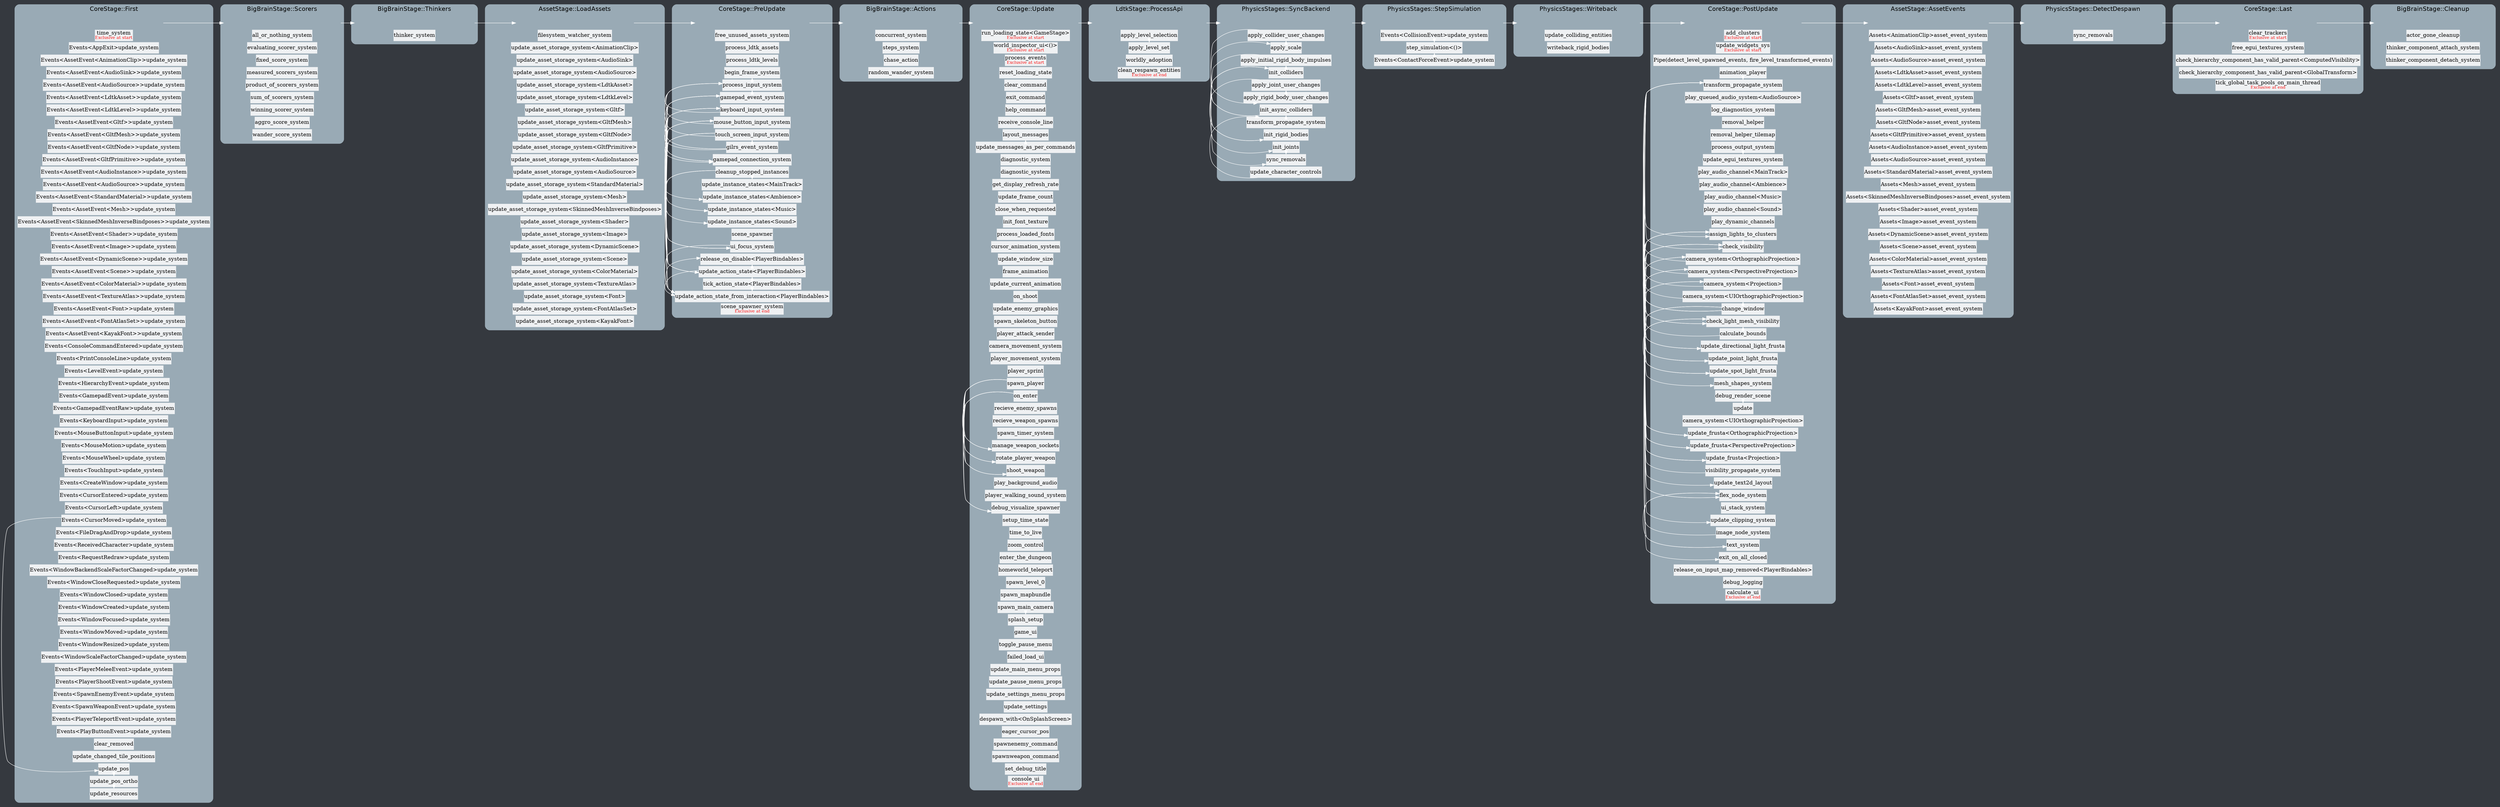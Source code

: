 digraph "schedule" {
	"fontsize"="16";
	"fontname"="Helvetica";
	"rankdir"="LR";
	"nodesep"="0.05";
	"bgcolor"="#35393F";
	"compound"="true";
	node ["shape"="box", "margin"="0", "height"="0.4"];
	edge ["color"="white"];
	subgraph "cluster_\"CoreStage::First\"" {
		"style"="rounded";
		"color"="#99aab5";
		"bgcolor"="#99aab5";
		"rankdir"="TD";
		"label"="CoreStage::First";
		node ["style"="filled", "color"="#eff1f3", "bgcolor"="#eff1f3"];
		"MARKER_schedule_CoreStage::First" ["style"="invis"]
		"schedule_bevy_time::time_system_0" ["label"=<time_system<BR /><FONT COLOR="red" POINT-SIZE="11">Exclusive at start</FONT>>, "tooltip"="Res [TimeUpdateStrategy, TimeReceiver]\nResMut [Time]\n"]
		"schedule_bevy_ecs::event::Events<bevy_app::app::AppExit>::update_system_0" ["label"="Events<AppExit>update_system", "tooltip"="ResMut [Events<AppExit>]\n"]
		"schedule_bevy_ecs::event::Events<bevy_asset::assets::AssetEvent<bevy_animation::AnimationClip>>::update_system_1" ["label"="Events<AssetEvent<AnimationClip>>update_system", "tooltip"="ResMut [Events<AssetEvent<AnimationClip>>]\n"]
		"schedule_bevy_ecs::event::Events<bevy_asset::assets::AssetEvent<bevy_audio::audio_output::AudioSink>>::update_system_2" ["label"="Events<AssetEvent<AudioSink>>update_system", "tooltip"="ResMut [Events<AssetEvent<AudioSink>>]\n"]
		"schedule_bevy_ecs::event::Events<bevy_asset::assets::AssetEvent<bevy_audio::audio_source::AudioSource>>::update_system_3" ["label"="Events<AssetEvent<AudioSource>>update_system", "tooltip"="ResMut [Events<AssetEvent<AudioSource>>]\n"]
		"schedule_bevy_ecs::event::Events<bevy_asset::assets::AssetEvent<bevy_ecs_ldtk::assets::LdtkAsset>>::update_system_4" ["label"="Events<AssetEvent<LdtkAsset>>update_system", "tooltip"="ResMut [Events<AssetEvent<LdtkAsset>>]\n"]
		"schedule_bevy_ecs::event::Events<bevy_asset::assets::AssetEvent<bevy_ecs_ldtk::assets::LdtkLevel>>::update_system_5" ["label"="Events<AssetEvent<LdtkLevel>>update_system", "tooltip"="ResMut [Events<AssetEvent<LdtkLevel>>]\n"]
		"schedule_bevy_ecs::event::Events<bevy_asset::assets::AssetEvent<bevy_gltf::Gltf>>::update_system_6" ["label"="Events<AssetEvent<Gltf>>update_system", "tooltip"="ResMut [Events<AssetEvent<Gltf>>]\n"]
		"schedule_bevy_ecs::event::Events<bevy_asset::assets::AssetEvent<bevy_gltf::GltfMesh>>::update_system_7" ["label"="Events<AssetEvent<GltfMesh>>update_system", "tooltip"="ResMut [Events<AssetEvent<GltfMesh>>]\n"]
		"schedule_bevy_ecs::event::Events<bevy_asset::assets::AssetEvent<bevy_gltf::GltfNode>>::update_system_8" ["label"="Events<AssetEvent<GltfNode>>update_system", "tooltip"="ResMut [Events<AssetEvent<GltfNode>>]\n"]
		"schedule_bevy_ecs::event::Events<bevy_asset::assets::AssetEvent<bevy_gltf::GltfPrimitive>>::update_system_9" ["label"="Events<AssetEvent<GltfPrimitive>>update_system", "tooltip"="ResMut [Events<AssetEvent<GltfPrimitive>>]\n"]
		"schedule_bevy_ecs::event::Events<bevy_asset::assets::AssetEvent<bevy_kira_audio::instance::AudioInstance>>::update_system_10" ["label"="Events<AssetEvent<AudioInstance>>update_system", "tooltip"="ResMut [Events<AssetEvent<AudioInstance>>]\n"]
		"schedule_bevy_ecs::event::Events<bevy_asset::assets::AssetEvent<bevy_kira_audio::source::AudioSource>>::update_system_11" ["label"="Events<AssetEvent<AudioSource>>update_system", "tooltip"="ResMut [Events<AssetEvent<AudioSource>>]\n"]
		"schedule_bevy_ecs::event::Events<bevy_asset::assets::AssetEvent<bevy_pbr::pbr_material::StandardMaterial>>::update_system_12" ["label"="Events<AssetEvent<StandardMaterial>>update_system", "tooltip"="ResMut [Events<AssetEvent<StandardMaterial>>]\n"]
		"schedule_bevy_ecs::event::Events<bevy_asset::assets::AssetEvent<bevy_render::mesh::mesh::Mesh>>::update_system_13" ["label"="Events<AssetEvent<Mesh>>update_system", "tooltip"="ResMut [Events<AssetEvent<Mesh>>]\n"]
		"schedule_bevy_ecs::event::Events<bevy_asset::assets::AssetEvent<bevy_render::mesh::mesh::skinning::SkinnedMeshInverseBindposes>>::update_system_14" ["label"="Events<AssetEvent<SkinnedMeshInverseBindposes>>update_system", "tooltip"="ResMut [Events<AssetEvent<SkinnedMeshInverseBindposes>>]\n"]
		"schedule_bevy_ecs::event::Events<bevy_asset::assets::AssetEvent<bevy_render::render_resource::shader::Shader>>::update_system_15" ["label"="Events<AssetEvent<Shader>>update_system", "tooltip"="ResMut [Events<AssetEvent<Shader>>]\n"]
		"schedule_bevy_ecs::event::Events<bevy_asset::assets::AssetEvent<bevy_render::texture::image::Image>>::update_system_16" ["label"="Events<AssetEvent<Image>>update_system", "tooltip"="ResMut [Events<AssetEvent<Image>>]\n"]
		"schedule_bevy_ecs::event::Events<bevy_asset::assets::AssetEvent<bevy_scene::dynamic_scene::DynamicScene>>::update_system_17" ["label"="Events<AssetEvent<DynamicScene>>update_system", "tooltip"="ResMut [Events<AssetEvent<DynamicScene>>]\n"]
		"schedule_bevy_ecs::event::Events<bevy_asset::assets::AssetEvent<bevy_scene::scene::Scene>>::update_system_18" ["label"="Events<AssetEvent<Scene>>update_system", "tooltip"="ResMut [Events<AssetEvent<Scene>>]\n"]
		"schedule_bevy_ecs::event::Events<bevy_asset::assets::AssetEvent<bevy_sprite::mesh2d::color_material::ColorMaterial>>::update_system_19" ["label"="Events<AssetEvent<ColorMaterial>>update_system", "tooltip"="ResMut [Events<AssetEvent<ColorMaterial>>]\n"]
		"schedule_bevy_ecs::event::Events<bevy_asset::assets::AssetEvent<bevy_sprite::texture_atlas::TextureAtlas>>::update_system_20" ["label"="Events<AssetEvent<TextureAtlas>>update_system", "tooltip"="ResMut [Events<AssetEvent<TextureAtlas>>]\n"]
		"schedule_bevy_ecs::event::Events<bevy_asset::assets::AssetEvent<bevy_text::font::Font>>::update_system_21" ["label"="Events<AssetEvent<Font>>update_system", "tooltip"="ResMut [Events<AssetEvent<Font>>]\n"]
		"schedule_bevy_ecs::event::Events<bevy_asset::assets::AssetEvent<bevy_text::font_atlas_set::FontAtlasSet>>::update_system_22" ["label"="Events<AssetEvent<FontAtlasSet>>update_system", "tooltip"="ResMut [Events<AssetEvent<FontAtlasSet>>]\n"]
		"schedule_bevy_ecs::event::Events<bevy_asset::assets::AssetEvent<kayak_font::font::KayakFont>>::update_system_23" ["label"="Events<AssetEvent<KayakFont>>update_system", "tooltip"="ResMut [Events<AssetEvent<KayakFont>>]\n"]
		"schedule_bevy_ecs::event::Events<bevy_console::console::ConsoleCommandEntered>::update_system_24" ["label"="Events<ConsoleCommandEntered>update_system", "tooltip"="ResMut [Events<ConsoleCommandEntered>]\n"]
		"schedule_bevy_ecs::event::Events<bevy_console::console::PrintConsoleLine>::update_system_25" ["label"="Events<PrintConsoleLine>update_system", "tooltip"="ResMut [Events<PrintConsoleLine>]\n"]
		"schedule_bevy_ecs::event::Events<bevy_ecs_ldtk::resources::LevelEvent>::update_system_26" ["label"="Events<LevelEvent>update_system", "tooltip"="ResMut [Events<LevelEvent>]\n"]
		"schedule_bevy_ecs::event::Events<bevy_hierarchy::events::HierarchyEvent>::update_system_27" ["label"="Events<HierarchyEvent>update_system", "tooltip"="ResMut [Events<HierarchyEvent>]\n"]
		"schedule_bevy_ecs::event::Events<bevy_input::gamepad::GamepadEvent>::update_system_28" ["label"="Events<GamepadEvent>update_system", "tooltip"="ResMut [Events<GamepadEvent>]\n"]
		"schedule_bevy_ecs::event::Events<bevy_input::gamepad::GamepadEventRaw>::update_system_29" ["label"="Events<GamepadEventRaw>update_system", "tooltip"="ResMut [Events<GamepadEventRaw>]\n"]
		"schedule_bevy_ecs::event::Events<bevy_input::keyboard::KeyboardInput>::update_system_30" ["label"="Events<KeyboardInput>update_system", "tooltip"="ResMut [Events<KeyboardInput>]\n"]
		"schedule_bevy_ecs::event::Events<bevy_input::mouse::MouseButtonInput>::update_system_31" ["label"="Events<MouseButtonInput>update_system", "tooltip"="ResMut [Events<MouseButtonInput>]\n"]
		"schedule_bevy_ecs::event::Events<bevy_input::mouse::MouseMotion>::update_system_32" ["label"="Events<MouseMotion>update_system", "tooltip"="ResMut [Events<MouseMotion>]\n"]
		"schedule_bevy_ecs::event::Events<bevy_input::mouse::MouseWheel>::update_system_33" ["label"="Events<MouseWheel>update_system", "tooltip"="ResMut [Events<MouseWheel>]\n"]
		"schedule_bevy_ecs::event::Events<bevy_input::touch::TouchInput>::update_system_34" ["label"="Events<TouchInput>update_system", "tooltip"="ResMut [Events<TouchInput>]\n"]
		"schedule_bevy_ecs::event::Events<bevy_window::event::CreateWindow>::update_system_35" ["label"="Events<CreateWindow>update_system", "tooltip"="ResMut [Events<CreateWindow>]\n"]
		"schedule_bevy_ecs::event::Events<bevy_window::event::CursorEntered>::update_system_36" ["label"="Events<CursorEntered>update_system", "tooltip"="ResMut [Events<CursorEntered>]\n"]
		"schedule_bevy_ecs::event::Events<bevy_window::event::CursorLeft>::update_system_37" ["label"="Events<CursorLeft>update_system", "tooltip"="ResMut [Events<CursorLeft>]\n"]
		"schedule_bevy_ecs::event::Events<bevy_window::event::CursorMoved>::update_system_38" ["label"="Events<CursorMoved>update_system", "tooltip"="ResMut [Events<CursorMoved>]\n"]
		"schedule_bevy_ecs::event::Events<bevy_window::event::FileDragAndDrop>::update_system_39" ["label"="Events<FileDragAndDrop>update_system", "tooltip"="ResMut [Events<FileDragAndDrop>]\n"]
		"schedule_bevy_ecs::event::Events<bevy_window::event::ReceivedCharacter>::update_system_40" ["label"="Events<ReceivedCharacter>update_system", "tooltip"="ResMut [Events<ReceivedCharacter>]\n"]
		"schedule_bevy_ecs::event::Events<bevy_window::event::RequestRedraw>::update_system_41" ["label"="Events<RequestRedraw>update_system", "tooltip"="ResMut [Events<RequestRedraw>]\n"]
		"schedule_bevy_ecs::event::Events<bevy_window::event::WindowBackendScaleFactorChanged>::update_system_42" ["label"="Events<WindowBackendScaleFactorChanged>update_system", "tooltip"="ResMut [Events<WindowBackendScaleFactorChanged>]\n"]
		"schedule_bevy_ecs::event::Events<bevy_window::event::WindowCloseRequested>::update_system_43" ["label"="Events<WindowCloseRequested>update_system", "tooltip"="ResMut [Events<WindowCloseRequested>]\n"]
		"schedule_bevy_ecs::event::Events<bevy_window::event::WindowClosed>::update_system_44" ["label"="Events<WindowClosed>update_system", "tooltip"="ResMut [Events<WindowClosed>]\n"]
		"schedule_bevy_ecs::event::Events<bevy_window::event::WindowCreated>::update_system_45" ["label"="Events<WindowCreated>update_system", "tooltip"="ResMut [Events<WindowCreated>]\n"]
		"schedule_bevy_ecs::event::Events<bevy_window::event::WindowFocused>::update_system_46" ["label"="Events<WindowFocused>update_system", "tooltip"="ResMut [Events<WindowFocused>]\n"]
		"schedule_bevy_ecs::event::Events<bevy_window::event::WindowMoved>::update_system_47" ["label"="Events<WindowMoved>update_system", "tooltip"="ResMut [Events<WindowMoved>]\n"]
		"schedule_bevy_ecs::event::Events<bevy_window::event::WindowResized>::update_system_48" ["label"="Events<WindowResized>update_system", "tooltip"="ResMut [Events<WindowResized>]\n"]
		"schedule_bevy_ecs::event::Events<bevy_window::event::WindowScaleFactorChanged>::update_system_49" ["label"="Events<WindowScaleFactorChanged>update_system", "tooltip"="ResMut [Events<WindowScaleFactorChanged>]\n"]
		"schedule_bevy_ecs::event::Events<vanillacoffee::actors::player::attack::PlayerMeleeEvent>::update_system_50" ["label"="Events<PlayerMeleeEvent>update_system", "tooltip"="ResMut [Events<PlayerMeleeEvent>]\n"]
		"schedule_bevy_ecs::event::Events<vanillacoffee::actors::player::attack::PlayerShootEvent>::update_system_51" ["label"="Events<PlayerShootEvent>update_system", "tooltip"="ResMut [Events<PlayerShootEvent>]\n"]
		"schedule_bevy_ecs::event::Events<vanillacoffee::components::actors::spawners::SpawnEnemyEvent>::update_system_52" ["label"="Events<SpawnEnemyEvent>update_system", "tooltip"="ResMut [Events<SpawnEnemyEvent>]\n"]
		"schedule_bevy_ecs::event::Events<vanillacoffee::components::actors::spawners::SpawnWeaponEvent>::update_system_53" ["label"="Events<SpawnWeaponEvent>update_system", "tooltip"="ResMut [Events<SpawnWeaponEvent>]\n"]
		"schedule_bevy_ecs::event::Events<vanillacoffee::game_world::homeworld::PlayerTeleportEvent>::update_system_54" ["label"="Events<PlayerTeleportEvent>update_system", "tooltip"="ResMut [Events<PlayerTeleportEvent>]\n"]
		"schedule_bevy_ecs::event::Events<vanillacoffee::ui::events_handlers::PlayButtonEvent>::update_system_55" ["label"="Events<PlayButtonEvent>update_system", "tooltip"="ResMut [Events<PlayButtonEvent>]\n"]
		"schedule_bevy_ecs_tilemap::render::clear_removed_56" ["label"="clear_removed", "tooltip"="clear_removed"]
		"schedule_bevy_ecs_tilemap::update_changed_tile_positions_57" ["label"="update_changed_tile_positions", "tooltip"="Components [TilePos]\nComponentsMut [TilePosOld]\n"]
		"schedule_bevy_mouse_tracking_plugin::mouse_pos::update_pos_58" ["label"="update_pos", "tooltip"="Components [Camera]\nComponentsMut [MousePos]\nRes [Events<CursorMoved>]\n"]
		"schedule_bevy_ecs::event::Events<bevy_window::event::CursorMoved>::update_system_38" -> "schedule_bevy_mouse_tracking_plugin::mouse_pos::update_pos_58" ["constraint"="false"]
		"schedule_bevy_mouse_tracking_plugin::mouse_pos::update_pos_ortho_59" ["label"="update_pos_ortho", "tooltip"="Components [MousePos, GlobalTransform, OrthographicProjection]\nComponentsMut [MousePosWorld]\n"]
		"schedule_bevy_mouse_tracking_plugin::mouse_pos::update_pos_58" -> "schedule_bevy_mouse_tracking_plugin::mouse_pos::update_pos_ortho_59" ["constraint"="false"]
		"schedule_bevy_mouse_tracking_plugin::mouse_pos::update_resources_60" ["label"="update_resources", "tooltip"="Components [MousePos, MousePosWorld, MainCamera]\nResMut [MousePos, MousePosWorld]\n"]
		"schedule_bevy_mouse_tracking_plugin::mouse_pos::update_pos_ortho_59" -> "schedule_bevy_mouse_tracking_plugin::mouse_pos::update_resources_60" ["constraint"="false"]
	}
	
	subgraph "cluster_\"BigBrainStage::Scorers\"" {
		"style"="rounded";
		"color"="#99aab5";
		"bgcolor"="#99aab5";
		"rankdir"="TD";
		"label"="BigBrainStage::Scorers";
		node ["style"="filled", "color"="#eff1f3", "bgcolor"="#eff1f3"];
		"MARKER_schedule_BigBrainStage::Scorers" ["style"="invis"]
		"schedule_big_brain::scorers::all_or_nothing_system_0" ["label"="all_or_nothing_system", "tooltip"="Components [ScorerSpan, AllOrNothing]\nComponentsMut [Score]\n"]
		"schedule_big_brain::scorers::evaluating_scorer_system_1" ["label"="evaluating_scorer_system", "tooltip"="Components [ScorerSpan, EvaluatingScorer]\nComponentsMut [Score]\n"]
		"schedule_big_brain::scorers::fixed_score_system_2" ["label"="fixed_score_system", "tooltip"="Components [FixedScore, ScorerSpan]\nComponentsMut [Score]\n"]
		"schedule_big_brain::scorers::measured_scorers_system_3" ["label"="measured_scorers_system", "tooltip"="Components [ScorerSpan, MeasuredScorer]\nComponentsMut [Score]\n"]
		"schedule_big_brain::scorers::product_of_scorers_system_4" ["label"="product_of_scorers_system", "tooltip"="Components [ScorerSpan, ProductOfScorers]\nComponentsMut [Score]\n"]
		"schedule_big_brain::scorers::sum_of_scorers_system_5" ["label"="sum_of_scorers_system", "tooltip"="Components [ScorerSpan, SumOfScorers]\nComponentsMut [Score]\n"]
		"schedule_big_brain::scorers::winning_scorer_system_6" ["label"="winning_scorer_system", "tooltip"="Components [ScorerSpan]\nComponentsMut [Score, WinningScorer]\n"]
		"schedule_vanillacoffee::actors::ai::skeleton_ai::aggro_score_system_7" ["label"="aggro_score_system", "tooltip"="Components [Transform, AICanChase, Actor]\nComponentsMut [Score]\n"]
		"schedule_vanillacoffee::actors::ai::skeleton_ai::wander_score_system_8" ["label"="wander_score_system", "tooltip"="Components [Transform, AICanChase, Actor]\nComponentsMut [Score]\n"]
	}
	
	subgraph "cluster_\"BigBrainStage::Thinkers\"" {
		"style"="rounded";
		"color"="#99aab5";
		"bgcolor"="#99aab5";
		"rankdir"="TD";
		"label"="BigBrainStage::Thinkers";
		node ["style"="filled", "color"="#eff1f3", "bgcolor"="#eff1f3"];
		"MARKER_schedule_BigBrainStage::Thinkers" ["style"="invis"]
		"schedule_big_brain::thinker::thinker_system_0" ["label"="thinker_system", "tooltip"="Components [Score, ScorerSpan, Actor, ActionSpan]\nComponentsMut [Thinker, ActionState]\n"]
	}
	
	subgraph "cluster_\"AssetStage::LoadAssets\"" {
		"style"="rounded";
		"color"="#99aab5";
		"bgcolor"="#99aab5";
		"rankdir"="TD";
		"label"="AssetStage::LoadAssets";
		node ["style"="filled", "color"="#eff1f3", "bgcolor"="#eff1f3"];
		"MARKER_schedule_AssetStage::LoadAssets" ["style"="invis"]
		"schedule_bevy_asset::io::file_asset_io::filesystem_watcher_system_0" ["label"="filesystem_watcher_system", "tooltip"="Res [AssetServer]\n"]
		"schedule_bevy_asset::loader::update_asset_storage_system<bevy_animation::AnimationClip>_1" ["label"="update_asset_storage_system<AnimationClip>", "tooltip"="Res [AssetServer]\nResMut [Assets<AnimationClip>]\n"]
		"schedule_bevy_asset::loader::update_asset_storage_system<bevy_audio::audio_output::AudioSink>_2" ["label"="update_asset_storage_system<AudioSink>", "tooltip"="Res [AssetServer]\nResMut [Assets<AudioSink>]\n"]
		"schedule_bevy_asset::loader::update_asset_storage_system<bevy_audio::audio_source::AudioSource>_3" ["label"="update_asset_storage_system<AudioSource>", "tooltip"="Res [AssetServer]\nResMut [Assets<AudioSource>]\n"]
		"schedule_bevy_asset::loader::update_asset_storage_system<bevy_ecs_ldtk::assets::LdtkAsset>_4" ["label"="update_asset_storage_system<LdtkAsset>", "tooltip"="Res [AssetServer]\nResMut [Assets<LdtkAsset>]\n"]
		"schedule_bevy_asset::loader::update_asset_storage_system<bevy_ecs_ldtk::assets::LdtkLevel>_5" ["label"="update_asset_storage_system<LdtkLevel>", "tooltip"="Res [AssetServer]\nResMut [Assets<LdtkLevel>]\n"]
		"schedule_bevy_asset::loader::update_asset_storage_system<bevy_gltf::Gltf>_6" ["label"="update_asset_storage_system<Gltf>", "tooltip"="Res [AssetServer]\nResMut [Assets<Gltf>]\n"]
		"schedule_bevy_asset::loader::update_asset_storage_system<bevy_gltf::GltfMesh>_7" ["label"="update_asset_storage_system<GltfMesh>", "tooltip"="Res [AssetServer]\nResMut [Assets<GltfMesh>]\n"]
		"schedule_bevy_asset::loader::update_asset_storage_system<bevy_gltf::GltfNode>_8" ["label"="update_asset_storage_system<GltfNode>", "tooltip"="Res [AssetServer]\nResMut [Assets<GltfNode>]\n"]
		"schedule_bevy_asset::loader::update_asset_storage_system<bevy_gltf::GltfPrimitive>_9" ["label"="update_asset_storage_system<GltfPrimitive>", "tooltip"="Res [AssetServer]\nResMut [Assets<GltfPrimitive>]\n"]
		"schedule_bevy_asset::loader::update_asset_storage_system<bevy_kira_audio::instance::AudioInstance>_10" ["label"="update_asset_storage_system<AudioInstance>", "tooltip"="Res [AssetServer]\nResMut [Assets<AudioInstance>]\n"]
		"schedule_bevy_asset::loader::update_asset_storage_system<bevy_kira_audio::source::AudioSource>_11" ["label"="update_asset_storage_system<AudioSource>", "tooltip"="Res [AssetServer]\nResMut [Assets<AudioSource>]\n"]
		"schedule_bevy_asset::loader::update_asset_storage_system<bevy_pbr::pbr_material::StandardMaterial>_12" ["label"="update_asset_storage_system<StandardMaterial>", "tooltip"="Res [AssetServer]\nResMut [Assets<StandardMaterial>]\n"]
		"schedule_bevy_asset::loader::update_asset_storage_system<bevy_render::mesh::mesh::Mesh>_13" ["label"="update_asset_storage_system<Mesh>", "tooltip"="Res [AssetServer]\nResMut [Assets<Mesh>]\n"]
		"schedule_bevy_asset::loader::update_asset_storage_system<bevy_render::mesh::mesh::skinning::SkinnedMeshInverseBindposes>_14" ["label"="update_asset_storage_system<SkinnedMeshInverseBindposes>", "tooltip"="Res [AssetServer]\nResMut [Assets<SkinnedMeshInverseBindposes>]\n"]
		"schedule_bevy_asset::loader::update_asset_storage_system<bevy_render::render_resource::shader::Shader>_15" ["label"="update_asset_storage_system<Shader>", "tooltip"="Res [AssetServer]\nResMut [Assets<Shader>]\n"]
		"schedule_bevy_asset::loader::update_asset_storage_system<bevy_render::texture::image::Image>_16" ["label"="update_asset_storage_system<Image>", "tooltip"="Res [AssetServer]\nResMut [Assets<Image>]\n"]
		"schedule_bevy_asset::loader::update_asset_storage_system<bevy_scene::dynamic_scene::DynamicScene>_17" ["label"="update_asset_storage_system<DynamicScene>", "tooltip"="Res [AssetServer]\nResMut [Assets<DynamicScene>]\n"]
		"schedule_bevy_asset::loader::update_asset_storage_system<bevy_scene::scene::Scene>_18" ["label"="update_asset_storage_system<Scene>", "tooltip"="Res [AssetServer]\nResMut [Assets<Scene>]\n"]
		"schedule_bevy_asset::loader::update_asset_storage_system<bevy_sprite::mesh2d::color_material::ColorMaterial>_19" ["label"="update_asset_storage_system<ColorMaterial>", "tooltip"="Res [AssetServer]\nResMut [Assets<ColorMaterial>]\n"]
		"schedule_bevy_asset::loader::update_asset_storage_system<bevy_sprite::texture_atlas::TextureAtlas>_20" ["label"="update_asset_storage_system<TextureAtlas>", "tooltip"="Res [AssetServer]\nResMut [Assets<TextureAtlas>]\n"]
		"schedule_bevy_asset::loader::update_asset_storage_system<bevy_text::font::Font>_21" ["label"="update_asset_storage_system<Font>", "tooltip"="Res [AssetServer]\nResMut [Assets<Font>]\n"]
		"schedule_bevy_asset::loader::update_asset_storage_system<bevy_text::font_atlas_set::FontAtlasSet>_22" ["label"="update_asset_storage_system<FontAtlasSet>", "tooltip"="Res [AssetServer]\nResMut [Assets<FontAtlasSet>]\n"]
		"schedule_bevy_asset::loader::update_asset_storage_system<kayak_font::font::KayakFont>_23" ["label"="update_asset_storage_system<KayakFont>", "tooltip"="Res [AssetServer]\nResMut [Assets<KayakFont>]\n"]
	}
	
	subgraph "cluster_\"CoreStage::PreUpdate\"" {
		"style"="rounded";
		"color"="#99aab5";
		"bgcolor"="#99aab5";
		"rankdir"="TD";
		"label"="CoreStage::PreUpdate";
		node ["style"="filled", "color"="#eff1f3", "bgcolor"="#eff1f3"];
		"MARKER_schedule_CoreStage::PreUpdate" ["style"="invis"]
		"schedule_bevy_asset::asset_server::free_unused_assets_system_0" ["label"="free_unused_assets_system", "tooltip"="Res [AssetServer]\n"]
		"schedule_bevy_ecs_ldtk::systems::process_ldtk_assets_1" ["label"="process_ldtk_assets", "tooltip"="Components [Handle<LdtkAsset>]\nRes [LdtkSettings, Assets<LdtkAsset>, Events<AssetEvent<LdtkAsset>>]\nResMut [ClearColor]\n"]
		"schedule_bevy_ecs_ldtk::systems::process_ldtk_levels_2" ["label"="process_ldtk_levels", "tooltip"="Components [Children, Parent, Handle<LdtkAsset>, Handle<LdtkLevel>, Respawn, Worldly]\nRes [AssetServer, HashMap<(Option<String>, Option<String>), Box<PhantomLdtkEntityTrait>>, HashMap<(Option<String>, Option<i32>), Box<PhantomLdtkIntCellTrait>>, LdtkSettings, Assets<LdtkAsset>, Assets<LdtkLevel>]\nResMut [Assets<Image>, Assets<TextureAtlas>, Events<LevelEvent>]\n"]
		"schedule_bevy_egui::systems::begin_frame_system_3" ["label"="begin_frame_system", "tooltip"="ResMut [EguiRenderInputContainer, EguiContext]\n"]
		"schedule_bevy_egui::systems::process_input_system_4" -> "schedule_bevy_egui::systems::begin_frame_system_3" ["constraint"="false"]
		"schedule_bevy_egui::systems::process_input_system_4" ["label"="process_input_system", "tooltip"="Res [Time, Events<KeyboardInput>, Input<KeyCode>, Events<MouseButtonInput>, Events<MouseWheel>, Events<WindowCreated>, Events<CursorMoved>, Events<CursorEntered>, Events<CursorLeft>, Events<ReceivedCharacter>, Events<WindowFocused>, EguiSettings, EguiClipboard]\nResMut [Windows, EguiRenderInputContainer, EguiWindowSizeContainer, EguiContext]\n"]
		"schedule_bevy_input::gamepad::gamepad_event_system_7" -> "schedule_bevy_egui::systems::process_input_system_4" ["constraint"="false"]
		"schedule_bevy_input::keyboard::keyboard_input_system_8" -> "schedule_bevy_egui::systems::process_input_system_4" ["constraint"="false"]
		"schedule_bevy_input::mouse::mouse_button_input_system_9" -> "schedule_bevy_egui::systems::process_input_system_4" ["constraint"="false"]
		"schedule_bevy_input::touch::touch_screen_input_system_10" -> "schedule_bevy_egui::systems::process_input_system_4" ["constraint"="false"]
		"schedule_bevy_gilrs::gilrs_system::gilrs_event_system_5" ["label"="gilrs_event_system", "tooltip"="ResMut [Events<GamepadEventRaw>, Gilrs]\n"]
		"schedule_bevy_gilrs::gilrs_system::gilrs_event_system_5" -> "schedule_bevy_input::gamepad::gamepad_event_system_7" ["constraint"="false"]
		"schedule_bevy_gilrs::gilrs_system::gilrs_event_system_5" -> "schedule_bevy_input::keyboard::keyboard_input_system_8" ["constraint"="false"]
		"schedule_bevy_gilrs::gilrs_system::gilrs_event_system_5" -> "schedule_bevy_input::mouse::mouse_button_input_system_9" ["constraint"="false"]
		"schedule_bevy_gilrs::gilrs_system::gilrs_event_system_5" -> "schedule_bevy_input::touch::touch_screen_input_system_10" ["constraint"="false"]
		"schedule_bevy_input::gamepad::gamepad_connection_system_6" ["label"="gamepad_connection_system", "tooltip"="Res [Events<GamepadEvent>]\nResMut [Gamepads]\n"]
		"schedule_bevy_input::gamepad::gamepad_event_system_7" -> "schedule_bevy_input::gamepad::gamepad_connection_system_6" ["constraint"="false"]
		"schedule_bevy_input::keyboard::keyboard_input_system_8" -> "schedule_bevy_input::gamepad::gamepad_connection_system_6" ["constraint"="false"]
		"schedule_bevy_input::mouse::mouse_button_input_system_9" -> "schedule_bevy_input::gamepad::gamepad_connection_system_6" ["constraint"="false"]
		"schedule_bevy_input::touch::touch_screen_input_system_10" -> "schedule_bevy_input::gamepad::gamepad_connection_system_6" ["constraint"="false"]
		"schedule_bevy_input::gamepad::gamepad_event_system_7" ["label"="gamepad_event_system", "tooltip"="Res [Events<GamepadEventRaw>, GamepadSettings]\nResMut [Events<GamepadEvent>, Input<GamepadButton>, Axis<GamepadAxis>, Axis<GamepadButton>]\n"]
		"schedule_bevy_input::keyboard::keyboard_input_system_8" ["label"="keyboard_input_system", "tooltip"="Res [Events<KeyboardInput>]\nResMut [Input<KeyCode>, Input<ScanCode>]\n"]
		"schedule_bevy_input::mouse::mouse_button_input_system_9" ["label"="mouse_button_input_system", "tooltip"="Res [Events<MouseButtonInput>]\nResMut [Input<MouseButton>]\n"]
		"schedule_bevy_input::touch::touch_screen_input_system_10" ["label"="touch_screen_input_system", "tooltip"="Res [Events<TouchInput>]\nResMut [Touches]\n"]
		"schedule_bevy_kira_audio::audio_output::cleanup_stopped_instances_11" ["label"="cleanup_stopped_instances", "tooltip"="ResMut [AudioOutput, Assets<AudioInstance>]\n"]
		"schedule_bevy_kira_audio::audio_output::update_instance_states<bevy_kira_audio::MainTrack>_12" ["label"="update_instance_states<MainTrack>", "tooltip"="Res [AudioOutput, Assets<AudioInstance>]\nResMut [AudioChannel<MainTrack>]\n"]
		"schedule_bevy_kira_audio::audio_output::cleanup_stopped_instances_11" -> "schedule_bevy_kira_audio::audio_output::update_instance_states<bevy_kira_audio::MainTrack>_12" ["constraint"="false"]
		"schedule_bevy_kira_audio::audio_output::update_instance_states<vanillacoffee::audio::Ambience>_13" ["label"="update_instance_states<Ambience>", "tooltip"="Res [AudioOutput, Assets<AudioInstance>]\nResMut [AudioChannel<Ambience>]\n"]
		"schedule_bevy_kira_audio::audio_output::cleanup_stopped_instances_11" -> "schedule_bevy_kira_audio::audio_output::update_instance_states<vanillacoffee::audio::Ambience>_13" ["constraint"="false"]
		"schedule_bevy_kira_audio::audio_output::update_instance_states<vanillacoffee::audio::Music>_14" ["label"="update_instance_states<Music>", "tooltip"="Res [AudioOutput, Assets<AudioInstance>]\nResMut [AudioChannel<Music>]\n"]
		"schedule_bevy_kira_audio::audio_output::cleanup_stopped_instances_11" -> "schedule_bevy_kira_audio::audio_output::update_instance_states<vanillacoffee::audio::Music>_14" ["constraint"="false"]
		"schedule_bevy_kira_audio::audio_output::update_instance_states<vanillacoffee::audio::Sound>_15" ["label"="update_instance_states<Sound>", "tooltip"="Res [AudioOutput, Assets<AudioInstance>]\nResMut [AudioChannel<Sound>]\n"]
		"schedule_bevy_kira_audio::audio_output::cleanup_stopped_instances_11" -> "schedule_bevy_kira_audio::audio_output::update_instance_states<vanillacoffee::audio::Sound>_15" ["constraint"="false"]
		"schedule_bevy_scene::bundle::scene_spawner_16" ["label"="scene_spawner", "tooltip"="Components [Handle<Scene>, Handle<DynamicScene>]\nComponentsMut [SceneInstance]\nResMut [SceneSpawner]\n"]
		"schedule_bevy_ui::focus::ui_focus_system_17" ["label"="ui_focus_system", "tooltip"="Components [Camera, GlobalTransform, ComputedVisibility, UiCameraConfig, Node, FocusPolicy, CalculatedClip]\nComponentsMut [Interaction]\nRes [Input<MouseButton>, Touches, Windows, UiStack]\n"]
		"schedule_bevy_input::gamepad::gamepad_event_system_7" -> "schedule_bevy_ui::focus::ui_focus_system_17" ["constraint"="false"]
		"schedule_bevy_input::keyboard::keyboard_input_system_8" -> "schedule_bevy_ui::focus::ui_focus_system_17" ["constraint"="false"]
		"schedule_bevy_input::mouse::mouse_button_input_system_9" -> "schedule_bevy_ui::focus::ui_focus_system_17" ["constraint"="false"]
		"schedule_bevy_input::touch::touch_screen_input_system_10" -> "schedule_bevy_ui::focus::ui_focus_system_17" ["constraint"="false"]
		"schedule_leafwing_input_manager::systems::release_on_disable<vanillacoffee::action_manager::actions::PlayerBindables>_18" ["label"="release_on_disable<PlayerBindables>", "tooltip"="ComponentsMut [ActionState<PlayerBindables>]\nRes [ToggleActions<PlayerBindables>]\nResMut [ActionState<PlayerBindables>]\n"]
		"schedule_leafwing_input_manager::systems::update_action_state<vanillacoffee::action_manager::actions::PlayerBindables>_20" -> "schedule_leafwing_input_manager::systems::release_on_disable<vanillacoffee::action_manager::actions::PlayerBindables>_18" ["constraint"="false"]
		"schedule_leafwing_input_manager::systems::tick_action_state<vanillacoffee::action_manager::actions::PlayerBindables>_19" ["label"="tick_action_state<PlayerBindables>", "tooltip"="ComponentsMut [ActionState<PlayerBindables>]\nRes [Time]\nResMut [ActionState<PlayerBindables>]\n"]
		"schedule_leafwing_input_manager::systems::tick_action_state<vanillacoffee::action_manager::actions::PlayerBindables>_19" -> "schedule_leafwing_input_manager::systems::update_action_state<vanillacoffee::action_manager::actions::PlayerBindables>_20" ["constraint"="false"]
		"schedule_leafwing_input_manager::systems::update_action_state<vanillacoffee::action_manager::actions::PlayerBindables>_20" ["label"="update_action_state<PlayerBindables>", "tooltip"="Components [InputMap<PlayerBindables>]\nComponentsMut [ActionState<PlayerBindables>]\nRes [Input<KeyCode>, Events<MouseMotion>, Events<MouseWheel>, Input<MouseButton>, Gamepads, Input<GamepadButton>, Axis<GamepadAxis>, Axis<GamepadButton>, ClashStrategy]\nResMut [ActionState<PlayerBindables>, InputMap<PlayerBindables>]\n"]
		"schedule_bevy_input::gamepad::gamepad_event_system_7" -> "schedule_leafwing_input_manager::systems::update_action_state<vanillacoffee::action_manager::actions::PlayerBindables>_20" ["constraint"="false"]
		"schedule_bevy_input::keyboard::keyboard_input_system_8" -> "schedule_leafwing_input_manager::systems::update_action_state<vanillacoffee::action_manager::actions::PlayerBindables>_20" ["constraint"="false"]
		"schedule_bevy_input::mouse::mouse_button_input_system_9" -> "schedule_leafwing_input_manager::systems::update_action_state<vanillacoffee::action_manager::actions::PlayerBindables>_20" ["constraint"="false"]
		"schedule_bevy_input::touch::touch_screen_input_system_10" -> "schedule_leafwing_input_manager::systems::update_action_state<vanillacoffee::action_manager::actions::PlayerBindables>_20" ["constraint"="false"]
		"schedule_leafwing_input_manager::systems::update_action_state_from_interaction<vanillacoffee::action_manager::actions::PlayerBindables>_21" ["label"="update_action_state_from_interaction<PlayerBindables>", "tooltip"="Components [Interaction, ActionStateDriver<PlayerBindables>]\nComponentsMut [ActionState<PlayerBindables>]\n"]
		"schedule_leafwing_input_manager::systems::update_action_state_from_interaction<vanillacoffee::action_manager::actions::PlayerBindables>_21" -> "schedule_leafwing_input_manager::systems::release_on_disable<vanillacoffee::action_manager::actions::PlayerBindables>_18" ["constraint"="false"]
		"schedule_leafwing_input_manager::systems::tick_action_state<vanillacoffee::action_manager::actions::PlayerBindables>_19" -> "schedule_leafwing_input_manager::systems::update_action_state_from_interaction<vanillacoffee::action_manager::actions::PlayerBindables>_21" ["constraint"="false"]
		"schedule_leafwing_input_manager::systems::update_action_state<vanillacoffee::action_manager::actions::PlayerBindables>_20" -> "schedule_leafwing_input_manager::systems::update_action_state_from_interaction<vanillacoffee::action_manager::actions::PlayerBindables>_21" ["constraint"="false"]
		"schedule_bevy_ui::focus::ui_focus_system_17" -> "schedule_leafwing_input_manager::systems::update_action_state_from_interaction<vanillacoffee::action_manager::actions::PlayerBindables>_21" ["constraint"="false"]
		"schedule_bevy_input::gamepad::gamepad_event_system_7" -> "schedule_leafwing_input_manager::systems::update_action_state_from_interaction<vanillacoffee::action_manager::actions::PlayerBindables>_21" ["constraint"="false"]
		"schedule_bevy_input::keyboard::keyboard_input_system_8" -> "schedule_leafwing_input_manager::systems::update_action_state_from_interaction<vanillacoffee::action_manager::actions::PlayerBindables>_21" ["constraint"="false"]
		"schedule_bevy_input::mouse::mouse_button_input_system_9" -> "schedule_leafwing_input_manager::systems::update_action_state_from_interaction<vanillacoffee::action_manager::actions::PlayerBindables>_21" ["constraint"="false"]
		"schedule_bevy_input::touch::touch_screen_input_system_10" -> "schedule_leafwing_input_manager::systems::update_action_state_from_interaction<vanillacoffee::action_manager::actions::PlayerBindables>_21" ["constraint"="false"]
		"schedule_bevy_scene::scene_spawner::scene_spawner_system_0" ["label"=<scene_spawner_system<BR /><FONT COLOR="red" POINT-SIZE="11">Exclusive at end</FONT>>, "tooltip"="scene_spawner_system"]
	}
	
	subgraph "cluster_\"BigBrainStage::Actions\"" {
		"style"="rounded";
		"color"="#99aab5";
		"bgcolor"="#99aab5";
		"rankdir"="TD";
		"label"="BigBrainStage::Actions";
		node ["style"="filled", "color"="#eff1f3", "bgcolor"="#eff1f3"];
		"MARKER_schedule_BigBrainStage::Actions" ["style"="invis"]
		"schedule_big_brain::actions::concurrent_system_0" ["label"="concurrent_system", "tooltip"="Components [ActionSpan, Concurrently]\nComponentsMut [ActionState]\n"]
		"schedule_big_brain::actions::steps_system_1" ["label"="steps_system", "tooltip"="Components [Actor, ActionSpan]\nComponentsMut [ActionState, Steps]\n"]
		"schedule_vanillacoffee::actors::ai::skeleton_ai::chase_action_2" ["label"="chase_action", "tooltip"="Components [Transform, AICanChase, Actor]\nComponentsMut [ActionState, Velocity, MovementState, TextureAtlasSprite]\nResMut [TimeInfo]\n"]
		"schedule_vanillacoffee::actors::ai::skeleton_ai::random_wander_system_3" ["label"="random_wander_system", "tooltip"="Components [Transform, Actor]\nComponentsMut [ActionState, Velocity, MovementState, TextureAtlasSprite, AICanWander]\nResMut [TimeInfo]\n"]
	}
	
	subgraph "cluster_\"CoreStage::Update\"" {
		"style"="rounded";
		"color"="#99aab5";
		"bgcolor"="#99aab5";
		"rankdir"="TD";
		"label"="CoreStage::Update";
		node ["style"="filled", "color"="#eff1f3", "bgcolor"="#eff1f3"];
		"MARKER_schedule_CoreStage::Update" ["style"="invis"]
		"schedule_bevy_asset_loader::loading_state::systems::run_loading_state<vanillacoffee::game::GameStage>_0" ["label"=<run_loading_state&lt;GameStage&gt;<BR /><FONT COLOR="red" POINT-SIZE="11">Exclusive at start</FONT>>, "tooltip"="run_loading_state<GameStage>"]
		"schedule_bevy_inspector_egui::world_inspector::plugin::world_inspector_ui<()>_1" ["label"=<world_inspector_ui&lt;()&gt;<BR /><FONT COLOR="red" POINT-SIZE="11">Exclusive at start</FONT>>, "tooltip"="world_inspector_ui<()>"]
		"schedule_kayak_ui::input::process_events_2" ["label"=<process_events<BR /><FONT COLOR="red" POINT-SIZE="11">Exclusive at start</FONT>>, "tooltip"="process_events"]
		"schedule_bevy_asset_loader::loading_state::systems::reset_loading_state_0" ["label"="reset_loading_state", "tooltip"="ResMut [State<InternalLoadingState>]\n"]
		"schedule_bevy_console::commands::clear::clear_command_1" ["label"="clear_command", "tooltip"="Res [Events<ConsoleCommandEntered>]\nResMut [ConsoleState, Events<PrintConsoleLine>]\n"]
		"schedule_bevy_console::commands::exit::exit_command_2" ["label"="exit_command", "tooltip"="Res [Events<ConsoleCommandEntered>]\nResMut [Events<AppExit>, Events<PrintConsoleLine>]\n"]
		"schedule_bevy_console::commands::help::help_command_3" ["label"="help_command", "tooltip"="Res [ConsoleConfiguration, Events<ConsoleCommandEntered>]\nResMut [Events<PrintConsoleLine>]\n"]
		"schedule_bevy_console::console::receive_console_line_4" ["label"="receive_console_line", "tooltip"="Res [Events<PrintConsoleLine>]\nResMut [ConsoleState]\n"]
		"schedule_bevy_debug_text_overlay::overlay::layout_messages_5" ["label"="layout_messages", "tooltip"="Components [Node, Message]\nComponentsMut [Visibility, Style]\nRes [Time]\n"]
		"schedule_bevy_debug_text_overlay::overlay::update_messages_as_per_commands_6" -> "schedule_bevy_debug_text_overlay::overlay::layout_messages_5" ["constraint"="false"]
		"schedule_bevy_debug_text_overlay::overlay::update_messages_as_per_commands_6" ["label"="update_messages_as_per_commands", "tooltip"="ComponentsMut [Message, Text]\nRes [Time, Options, OverlayFont]\n"]
		"schedule_bevy_diagnostic::frame_time_diagnostics_plugin::FrameTimeDiagnosticsPlugin::diagnostic_system_7" ["label"="diagnostic_system", "tooltip"="Res [FrameCount, Time]\nResMut [Diagnostics]\n"]
		"schedule_bevy_framepace::FramePaceDiagnosticsPlugin::diagnostic_system_8" ["label"="diagnostic_system", "tooltip"="Res [Time, FramePaceStats]\nResMut [Diagnostics]\n"]
		"schedule_bevy_framepace::get_display_refresh_rate_9" ["label"="get_display_refresh_rate", "tooltip"="Res [Windows, WinitWindows, FramepaceSettings]\nResMut [FrametimeLimit]\n"]
		"schedule_bevy_render::update_frame_count_10" ["label"="update_frame_count", "tooltip"="ResMut [FrameCount]\n"]
		"schedule_bevy_window::system::close_when_requested_11" ["label"="close_when_requested", "tooltip"="Res [Events<WindowCloseRequested>]\nResMut [Windows]\n"]
		"schedule_kayak_font::bevy::font_texture::init_font_texture_12" ["label"="init_font_texture", "tooltip"="Res [Assets<KayakFont>, Events<AssetEvent<KayakFont>>]\nResMut [Assets<Image>]\n"]
		"schedule_kayak_ui::render::font::process_loaded_fonts_13" ["label"="process_loaded_fonts", "tooltip"="Components [KayakRootContext]\nResMut [FontMapping]\n"]
		"schedule_kayak_ui::widgets::text_box::cursor_animation_system_14" ["label"="cursor_animation_system", "tooltip"="ComponentsMut [TextBoxState]\n"]
		"schedule_kayak_ui::window_size::update_window_size_15" ["label"="update_window_size", "tooltip"="Res [Events<WindowResized>, Events<WindowCreated>, Windows]\nResMut [WindowSize]\n"]
		"schedule_vanillacoffee::actors::animation::AnimationPlugin::frame_animation_16" ["label"="frame_animation", "tooltip"="ComponentsMut [TextureAtlasSprite, AnimState]\nRes [Time]\nResMut [TimeInfo]\n"]
		"schedule_vanillacoffee::actors::animation::AnimationPlugin::update_current_animation_17" ["label"="update_current_animation", "tooltip"="Components [MovementState, AnimationSheet]\nComponentsMut [AnimState]\n"]
		"schedule_vanillacoffee::actors::enemies::skeleton::actions::on_shoot_18" ["label"="on_shoot", "tooltip"="Components [Transform]\nComponentsMut [AIAttackTimer]\nRes [Time, TimeInfo]\nResMut [ActorTextureHandles]\n"]
		"schedule_vanillacoffee::actors::enemies::update_enemy_graphics_19" ["label"="update_enemy_graphics", "tooltip"="ComponentsMut [Velocity, MovementState, TextureAtlasSprite]\nResMut [TimeInfo]\n"]
		"schedule_vanillacoffee::actors::player::actions::spawn_skeleton_button_20" ["label"="spawn_skeleton_button", "tooltip"="Components [Transform, ActionState<PlayerBindables>]\nRes [MousePosWorld]\nResMut [Events<SpawnEnemyEvent>]\n"]
		"schedule_vanillacoffee::actors::player::attack::player_attack_sender_21" ["label"="player_attack_sender", "tooltip"="Components [ActionState<PlayerBindables>]\nRes [MousePos]\nResMut [Events<PlayerMeleeEvent>, Events<PlayerShootEvent>]\n"]
		"schedule_vanillacoffee::actors::player::movement::camera_movement_system_22" ["label"="camera_movement_system", "tooltip"="Components [MainCameraTag]\nComponentsMut [Transform]\n"]
		"schedule_vanillacoffee::actors::player::movement::player_movement_system_23" ["label"="player_movement_system", "tooltip"="Components [ActionState<PlayerBindables>]\nComponentsMut [Velocity, MovementState, TextureAtlasSprite]\nResMut [TimeInfo]\n"]
		"schedule_vanillacoffee::actors::player::movement::player_sprint_24" ["label"="player_sprint", "tooltip"="Components [ActionState<PlayerBindables>]\nComponentsMut [MovementState, AnimState]\n"]
		"schedule_vanillacoffee::actors::player::spawn_player_25" ["label"="spawn_player", "tooltip"="Res [ActorTextureHandles]\n"]
		"schedule_vanillacoffee::actors::spawners::on_enter_26" ["label"="on_enter", "tooltip"="on_enter"]
		"schedule_vanillacoffee::actors::spawners::recieve_enemy_spawns_27" ["label"="recieve_enemy_spawns", "tooltip"="Res [Events<SpawnEnemyEvent>, ActorTextureHandles]\n"]
		"schedule_vanillacoffee::actors::spawners::recieve_weapon_spawns_28" ["label"="recieve_weapon_spawns", "tooltip"="Res [Events<SpawnWeaponEvent>, ActorTextureHandles]\n"]
		"schedule_vanillacoffee::actors::spawners::spawn_timer_system_29" ["label"="spawn_timer_system", "tooltip"="Components [Transform, Spawner]\nResMut [Events<SpawnEnemyEvent>]\n"]
		"schedule_vanillacoffee::actors::weapons::manage_weapon_sockets_30" ["label"="manage_weapon_sockets", "tooltip"="ComponentsMut [Transform, WeaponSocket, WeaponTag]\n"]
		"schedule_vanillacoffee::actors::player::spawn_player_25" -> "schedule_vanillacoffee::actors::weapons::manage_weapon_sockets_30" ["constraint"="false"]
		"schedule_vanillacoffee::actors::spawners::on_enter_26" -> "schedule_vanillacoffee::actors::weapons::manage_weapon_sockets_30" ["constraint"="false"]
		"schedule_vanillacoffee::actors::weapons::rotate_player_weapon_31" ["label"="rotate_player_weapon", "tooltip"="Components [GlobalTransform]\nComponentsMut [Transform, MovementState, WeaponTag]\nRes [TimeInfo, EagerMousePos]\n"]
		"schedule_vanillacoffee::actors::player::spawn_player_25" -> "schedule_vanillacoffee::actors::weapons::rotate_player_weapon_31" ["constraint"="false"]
		"schedule_vanillacoffee::actors::spawners::on_enter_26" -> "schedule_vanillacoffee::actors::weapons::rotate_player_weapon_31" ["constraint"="false"]
		"schedule_vanillacoffee::actors::weapons::shoot_weapon_32" ["label"="shoot_weapon", "tooltip"="ComponentsMut [Transform, Player]\nRes [EagerMousePos, Events<PlayerShootEvent>]\nResMut [ActorTextureHandles]\n"]
		"schedule_vanillacoffee::actors::player::spawn_player_25" -> "schedule_vanillacoffee::actors::weapons::shoot_weapon_32" ["constraint"="false"]
		"schedule_vanillacoffee::actors::spawners::on_enter_26" -> "schedule_vanillacoffee::actors::weapons::shoot_weapon_32" ["constraint"="false"]
		"schedule_vanillacoffee::audio::play_background_audio_33" ["label"="play_background_audio", "tooltip"="Res [AudioChannel<Music>, AudioHandles]\n"]
		"schedule_vanillacoffee::audio::player_walking_sound_system_34" ["label"="player_walking_sound_system", "tooltip"="ComponentsMut [MovementState]\nRes [Time, AudioChannel<Sound>, AudioHandles]\nResMut [WalkingSoundTimer]\n"]
		"schedule_vanillacoffee::dev_tools::debug_plugin::debug_visualize_spawner_35" ["label"="debug_visualize_spawner", "tooltip"="Components [Transform, Spawner]\n"]
		"schedule_vanillacoffee::actors::player::spawn_player_25" -> "schedule_vanillacoffee::dev_tools::debug_plugin::debug_visualize_spawner_35" ["constraint"="false"]
		"schedule_vanillacoffee::actors::spawners::on_enter_26" -> "schedule_vanillacoffee::dev_tools::debug_plugin::debug_visualize_spawner_35" ["constraint"="false"]
		"schedule_vanillacoffee::game::setup_time_state_36" ["label"="setup_time_state", "tooltip"="ResMut [TimeInfo]\n"]
		"schedule_vanillacoffee::game::time_to_live_37" ["label"="time_to_live", "tooltip"="ComponentsMut [TimeToLive]\nRes [Time]\n"]
		"schedule_vanillacoffee::game::zoom_control_38" ["label"="zoom_control", "tooltip"="Components [ActionState<PlayerBindables>]\nResMut [AppSettings]\n"]
		"schedule_vanillacoffee::game_world::homeworld::systems::enter_the_dungeon_39" ["label"="enter_the_dungeon", "tooltip"="ComponentsMut [Transform, Player]\nRes [Time]\nResMut [TeleportTimer]\n"]
		"schedule_vanillacoffee::game_world::homeworld::systems::homeworld_teleport_40" ["label"="homeworld_teleport", "tooltip"="ComponentsMut [Player]\nRes [Events<CollisionEvent>]\nResMut [Events<PlayerTeleportEvent>]\n"]
		"schedule_vanillacoffee::game_world::homeworld::systems::spawn_level_0_41" ["label"="spawn_level_0", "tooltip"="spawn_level_0"]
		"schedule_vanillacoffee::game_world::homeworld::systems::spawn_mapbundle_42" ["label"="spawn_mapbundle", "tooltip"="Res [MapAssetHandles]\nResMut [AssetServer]\n"]
		"schedule_vanillacoffee::loading::splashscreen::spawn_main_camera_43" ["label"="spawn_main_camera", "tooltip"="spawn_main_camera"]
		"schedule_vanillacoffee::loading::splashscreen::spawn_main_camera_43" -> "schedule_vanillacoffee::loading::splashscreen::splash_setup_44" ["constraint"="false"]
		"schedule_vanillacoffee::loading::splashscreen::splash_setup_44" ["label"="splash_setup", "tooltip"="ResMut [AssetServer]\n"]
		"schedule_vanillacoffee::ui::game_ui_45" ["label"="game_ui", "tooltip"="Res [FontHandles]\nResMut [FontMapping]\n"]
		"schedule_vanillacoffee::ui::toggle_pause_menu_46" ["label"="toggle_pause_menu", "tooltip"="Components [ActionState<PlayerBindables>]\nRes [Events<PlayButtonEvent>]\nResMut [TimeInfo, State<MenuState>]\n"]
		"schedule_vanillacoffee::ui::zfailed_load_menu::failed_load_ui_47" ["label"="failed_load_ui", "tooltip"="Res [AssetServer]\nResMut [FontMapping]\n"]
		"schedule_vanillacoffee::ui::zmain_menu::update_main_menu_props_48" ["label"="update_main_menu_props", "tooltip"="ComponentsMut [MainMenuProps]\nRes [State<MenuState>]\n"]
		"schedule_vanillacoffee::ui::zpause_menu::update_pause_menu_props_49" ["label"="update_pause_menu_props", "tooltip"="ComponentsMut [PauseMenuProps]\nResMut [State<MenuState>]\n"]
		"schedule_vanillacoffee::ui::zsettings_menu::update_settings_menu_props_50" ["label"="update_settings_menu_props", "tooltip"="ComponentsMut [SettingsMenuProps]\nResMut [State<MenuState>]\n"]
		"schedule_vanillacoffee::update_settings_51" ["label"="update_settings", "tooltip"="Components [Camera2d]\nComponentsMut [OrthographicProjection]\nRes [AppSettings, AudioChannel<Music>, AudioChannel<Ambience>, AudioChannel<Sound>]\nResMut [Windows, FramepaceSettings]\n"]
		"schedule_vanillacoffee::utilities::despawn_with<vanillacoffee::components::OnSplashScreen>_52" ["label"="despawn_with<OnSplashScreen>", "tooltip"="despawn_with<OnSplashScreen>"]
		"schedule_vanillacoffee::utilities::eager_cursor_pos_53" ["label"="eager_cursor_pos", "tooltip"="Components [Camera, GlobalTransform]\nRes [Windows]\nResMut [EagerMousePos]\n"]
		"schedule_vanillacoffee::utilities::vc_console::commands::spawnenemy_command_54" ["label"="spawnenemy_command", "tooltip"="Res [Events<ConsoleCommandEntered>]\nResMut [Events<PrintConsoleLine>, Events<SpawnEnemyEvent>]\n"]
		"schedule_vanillacoffee::utilities::vc_console::commands::spawnweapon_command_55" ["label"="spawnweapon_command", "tooltip"="Res [Events<ConsoleCommandEntered>]\nResMut [Events<PrintConsoleLine>, Events<SpawnWeaponEvent>]\n"]
		"schedule_vanillacoffee::utilities::window::set_debug_title_56" ["label"="set_debug_title", "tooltip"="Res [Diagnostics]\nResMut [Windows, State<GameStage>]\n"]
		"schedule_bevy_console::console::console_ui_0" ["label"=<console_ui<BR /><FONT COLOR="red" POINT-SIZE="11">Exclusive at end</FONT>>, "tooltip"="Res [Events<KeyboardInput>, ConsoleConfiguration]\nResMut [ConsoleState, ConsoleOpen, Events<ConsoleCommandEntered>, EguiContext]\n"]
	}
	
	subgraph "cluster_\"LdtkStage::ProcessApi\"" {
		"style"="rounded";
		"color"="#99aab5";
		"bgcolor"="#99aab5";
		"rankdir"="TD";
		"label"="LdtkStage::ProcessApi";
		node ["style"="filled", "color"="#eff1f3", "bgcolor"="#eff1f3"];
		"MARKER_schedule_LdtkStage::ProcessApi" ["style"="invis"]
		"schedule_bevy_ecs_ldtk::systems::apply_level_selection_0" ["label"="apply_level_selection", "tooltip"="Components [Handle<LdtkAsset>]\nComponentsMut [LevelSet]\nRes [LdtkSettings, Assets<LdtkAsset>, LevelSelection]\nResMut [ClearColor]\n"]
		"schedule_bevy_ecs_ldtk::systems::apply_level_set_1" ["label"="apply_level_set", "tooltip"="Components [Children, Handle<LdtkAsset>, Handle<LdtkLevel>, Respawn, LevelSet]\nRes [LdtkSettings, Assets<LdtkAsset>, Assets<LdtkLevel>]\nResMut [Events<LevelEvent>]\n"]
		"schedule_bevy_ecs_ldtk::systems::apply_level_selection_0" -> "schedule_bevy_ecs_ldtk::systems::apply_level_set_1" ["constraint"="false"]
		"schedule_bevy_ecs_ldtk::systems::worldly_adoption_2" ["label"="worldly_adoption", "tooltip"="Components [Parent, Worldly]\nComponentsMut [Transform]\n"]
		"schedule_bevy_ecs_ldtk::systems::clean_respawn_entities_0" ["label"=<clean_respawn_entities<BR /><FONT COLOR="red" POINT-SIZE="11">Exclusive at end</FONT>>, "tooltip"="clean_respawn_entities"]
	}
	
	subgraph "cluster_\"PhysicsStages::SyncBackend\"" {
		"style"="rounded";
		"color"="#99aab5";
		"bgcolor"="#99aab5";
		"rankdir"="TD";
		"label"="PhysicsStages::SyncBackend";
		node ["style"="filled", "color"="#eff1f3", "bgcolor"="#eff1f3"];
		"MARKER_schedule_PhysicsStages::SyncBackend" ["style"="invis"]
		"schedule_bevy_rapier2d::plugin::systems::apply_collider_user_changes_0" ["label"="apply_collider_user_changes", "tooltip"="Components [GlobalTransform, RapierColliderHandle, Collider, ActiveEvents, ActiveHooks, ActiveCollisionTypes, Friction, Restitution, CollisionGroups, SolverGroups, Sensor, ContactForceEventThreshold, ColliderMassProperties]\nRes [RapierConfiguration]\nResMut [RapierContext]\n"]
		"schedule_bevy_rapier2d::plugin::systems::apply_scale_4" -> "schedule_bevy_rapier2d::plugin::systems::apply_collider_user_changes_0" ["constraint"="false"]
		"schedule_bevy_rapier2d::plugin::systems::apply_initial_rigid_body_impulses_1" ["label"="apply_initial_rigid_body_impulses", "tooltip"="ComponentsMut [ExternalImpulse]\nResMut [RapierContext]\n"]
		"schedule_bevy_rapier2d::plugin::systems::init_colliders_6" -> "schedule_bevy_rapier2d::plugin::systems::apply_initial_rigid_body_impulses_1" ["constraint"="false"]
		"schedule_bevy_rapier2d::plugin::systems::apply_joint_user_changes_2" ["label"="apply_joint_user_changes", "tooltip"="Components [RapierImpulseJointHandle, ImpulseJoint, RapierMultibodyJointHandle, MultibodyJoint]\nResMut [RapierContext]\n"]
		"schedule_bevy_rapier2d::plugin::systems::apply_rigid_body_user_changes_3" -> "schedule_bevy_rapier2d::plugin::systems::apply_joint_user_changes_2" ["constraint"="false"]
		"schedule_bevy_rapier2d::plugin::systems::apply_rigid_body_user_changes_3" ["label"="apply_rigid_body_user_changes", "tooltip"="Components [GlobalTransform, Velocity, RapierRigidBodyHandle, RigidBody, AdditionalMassProperties, LockedAxes, ExternalForce, GravityScale, Ccd, Dominance, Sleeping, Damping]\nComponentsMut [TransformInterpolation, ExternalImpulse]\nRes [RapierConfiguration]\nResMut [RapierContext]\n"]
		"schedule_bevy_rapier2d::plugin::systems::apply_collider_user_changes_0" -> "schedule_bevy_rapier2d::plugin::systems::apply_rigid_body_user_changes_3" ["constraint"="false"]
		"schedule_bevy_rapier2d::plugin::systems::apply_scale_4" ["label"="apply_scale", "tooltip"="Components [GlobalTransform, ColliderScale]\nComponentsMut [Collider]\nRes [RapierConfiguration]\n"]
		"schedule_bevy_rapier2d::plugin::systems::init_async_colliders_5" -> "schedule_bevy_rapier2d::plugin::systems::apply_scale_4" ["constraint"="false"]
		"schedule_bevy_rapier2d::plugin::systems::init_async_colliders_5" ["label"="init_async_colliders", "tooltip"="init_async_colliders"]
		"schedule_bevy_transform::systems::transform_propagate_system_11" -> "schedule_bevy_rapier2d::plugin::systems::init_async_colliders_5" ["constraint"="false"]
		"schedule_bevy_rapier2d::plugin::systems::init_colliders_6" ["label"="init_colliders", "tooltip"="Components [Transform, Parent, Collider, ActiveEvents, ActiveHooks, ActiveCollisionTypes, Friction, Restitution, CollisionGroups, SolverGroups, Sensor, ContactForceEventThreshold, ColliderMassProperties]\nComponentsMut [ReadMassProperties]\nRes [RapierConfiguration]\nResMut [RapierContext]\n"]
		"schedule_bevy_rapier2d::plugin::systems::init_rigid_bodies_8" -> "schedule_bevy_rapier2d::plugin::systems::init_colliders_6" ["constraint"="false"]
		"schedule_bevy_rapier2d::plugin::systems::init_async_colliders_5" -> "schedule_bevy_rapier2d::plugin::systems::init_colliders_6" ["constraint"="false"]
		"schedule_bevy_rapier2d::plugin::systems::init_joints_7" ["label"="init_joints", "tooltip"="Components [Parent, ImpulseJoint, MultibodyJoint]\nResMut [RapierContext]\n"]
		"schedule_bevy_rapier2d::plugin::systems::init_colliders_6" -> "schedule_bevy_rapier2d::plugin::systems::init_joints_7" ["constraint"="false"]
		"schedule_bevy_rapier2d::plugin::systems::init_rigid_bodies_8" ["label"="init_rigid_bodies", "tooltip"="Components [GlobalTransform, Velocity, RigidBody, AdditionalMassProperties, LockedAxes, ExternalForce, GravityScale, Ccd, Dominance, Sleeping, Damping, ReadMassProperties]\nResMut [RapierContext]\n"]
		"schedule_bevy_rapier2d::plugin::systems::apply_joint_user_changes_2" -> "schedule_bevy_rapier2d::plugin::systems::init_rigid_bodies_8" ["constraint"="false"]
		"schedule_bevy_rapier2d::plugin::systems::sync_removals_9" ["label"="sync_removals", "tooltip"="ResMut [RapierContext]\n"]
		"schedule_bevy_rapier2d::plugin::systems::init_joints_7" -> "schedule_bevy_rapier2d::plugin::systems::sync_removals_9" ["constraint"="false"]
		"schedule_bevy_rapier2d::plugin::systems::apply_initial_rigid_body_impulses_1" -> "schedule_bevy_rapier2d::plugin::systems::sync_removals_9" ["constraint"="false"]
		"schedule_bevy_rapier2d::plugin::systems::update_character_controls_10" ["label"="update_character_controls", "tooltip"="Components [GlobalTransform, RapierColliderHandle, RapierRigidBodyHandle]\nComponentsMut [Transform, KinematicCharacterController, KinematicCharacterControllerOutput]\nRes [RapierConfiguration]\nResMut [RapierContext]\n"]
		"schedule_bevy_transform::systems::transform_propagate_system_11" ["label"="transform_propagate_system", "tooltip"="Components [Transform, Children, Parent]\nComponentsMut [GlobalTransform]\n"]
		"schedule_bevy_rapier2d::plugin::systems::update_character_controls_10" -> "schedule_bevy_transform::systems::transform_propagate_system_11" ["constraint"="false"]
	}
	
	subgraph "cluster_\"PhysicsStages::StepSimulation\"" {
		"style"="rounded";
		"color"="#99aab5";
		"bgcolor"="#99aab5";
		"rankdir"="TD";
		"label"="PhysicsStages::StepSimulation";
		node ["style"="filled", "color"="#eff1f3", "bgcolor"="#eff1f3"];
		"MARKER_schedule_PhysicsStages::StepSimulation" ["style"="invis"]
		"schedule_bevy_ecs::event::Events<bevy_rapier2d::pipeline::events::CollisionEvent>::update_system_0" ["label"="Events<CollisionEvent>update_system", "tooltip"="ResMut [Events<CollisionEvent>]\n"]
		"schedule_bevy_ecs::event::Events<bevy_rapier2d::pipeline::events::CollisionEvent>::update_system_0" -> "schedule_bevy_rapier2d::plugin::systems::step_simulation<()>_2" ["constraint"="false"]
		"schedule_bevy_ecs::event::Events<bevy_rapier2d::pipeline::events::ContactForceEvent>::update_system_1" ["label"="Events<ContactForceEvent>update_system", "tooltip"="ResMut [Events<ContactForceEvent>]\n"]
		"schedule_bevy_ecs::event::Events<bevy_rapier2d::pipeline::events::ContactForceEvent>::update_system_1" -> "schedule_bevy_rapier2d::plugin::systems::step_simulation<()>_2" ["constraint"="false"]
		"schedule_bevy_rapier2d::plugin::systems::step_simulation<()>_2" ["label"="step_simulation<()>", "tooltip"="Components [RapierRigidBodyHandle]\nComponentsMut [TransformInterpolation]\nRes [Time, RapierConfiguration, PhysicsHooksWithQueryResource<()>]\nResMut [SimulationToRenderTime, RapierContext, Events<CollisionEvent>, Events<ContactForceEvent>]\n"]
	}
	
	subgraph "cluster_\"PhysicsStages::Writeback\"" {
		"style"="rounded";
		"color"="#99aab5";
		"bgcolor"="#99aab5";
		"rankdir"="TD";
		"label"="PhysicsStages::Writeback";
		node ["style"="filled", "color"="#eff1f3", "bgcolor"="#eff1f3"];
		"MARKER_schedule_PhysicsStages::Writeback" ["style"="invis"]
		"schedule_bevy_rapier2d::plugin::systems::update_colliding_entities_0" ["label"="update_colliding_entities", "tooltip"="ComponentsMut [CollidingEntities]\nRes [Events<CollisionEvent>]\n"]
		"schedule_bevy_rapier2d::plugin::systems::writeback_rigid_bodies_1" ["label"="writeback_rigid_bodies", "tooltip"="Components [GlobalTransform, Parent]\nComponentsMut [Transform, Velocity, TransformInterpolation, Sleeping]\nRes [RapierConfiguration, SimulationToRenderTime]\nResMut [RapierContext]\n"]
	}
	
	subgraph "cluster_\"CoreStage::PostUpdate\"" {
		"style"="rounded";
		"color"="#99aab5";
		"bgcolor"="#99aab5";
		"rankdir"="TD";
		"label"="CoreStage::PostUpdate";
		node ["style"="filled", "color"="#eff1f3", "bgcolor"="#eff1f3"];
		"MARKER_schedule_CoreStage::PostUpdate" ["style"="invis"]
		"schedule_bevy_pbr::light::add_clusters_0" ["label"=<add_clusters<BR /><FONT COLOR="red" POINT-SIZE="11">Exclusive at start</FONT>>, "tooltip"="Components [ClusterConfig]\n"]
		"schedule_kayak_ui::context::update_widgets_sys_1" ["label"=<update_widgets_sys<BR /><FONT COLOR="red" POINT-SIZE="11">Exclusive at start</FONT>>, "tooltip"="update_widgets_sys"]
		"schedule_Pipe(bevy_ecs_ldtk::systems::detect_level_spawned_events, bevy_ecs_ldtk::systems::fire_level_transformed_events)_0" ["label"="Pipe(detect_level_spawned_events, fire_level_transformed_events)", "tooltip"="ResMut [Events<LevelEvent>]\n"]
		"schedule_bevy_animation::animation_player_1" ["label"="animation_player", "tooltip"="Components [Children, Name]\nComponentsMut [Transform, AnimationPlayer]\nRes [Time, Assets<AnimationClip>]\n"]
		"schedule_bevy_animation::animation_player_1" -> "schedule_bevy_transform::systems::transform_propagate_system_33" ["constraint"="false"]
		"schedule_bevy_audio::audio_output::play_queued_audio_system<bevy_audio::audio_source::AudioSource>_2" ["label"="play_queued_audio_system<AudioSource>", "tooltip"="Res [AudioOutput, Assets<AudioSource>]\nResMut [Assets<AudioSink>, Audio]\n"]
		"schedule_bevy_diagnostic::log_diagnostics_plugin::LogDiagnosticsPlugin::log_diagnostics_system_3" ["label"="log_diagnostics_system", "tooltip"="Res [Time, Diagnostics]\nResMut [LogDiagnosticsState]\n"]
		"schedule_bevy_ecs_tilemap::render::removal_helper_4" ["label"="removal_helper", "tooltip"="removal_helper"]
		"schedule_bevy_ecs_tilemap::render::removal_helper_tilemap_5" ["label"="removal_helper_tilemap", "tooltip"="removal_helper_tilemap"]
		"schedule_bevy_egui::systems::process_output_system_6" ["label"="process_output_system", "tooltip"="Res [EguiSettings]\nResMut [Events<RequestRedraw>, Windows, EguiOutputContainer, EguiRenderOutputContainer, EguiClipboard, EguiContext]\n"]
		"schedule_bevy_egui::update_egui_textures_system_7" ["label"="update_egui_textures_system", "tooltip"="ResMut [Assets<Image>, EguiRenderOutputContainer, EguiManagedTextures]\n"]
		"schedule_bevy_egui::systems::process_output_system_6" -> "schedule_bevy_egui::update_egui_textures_system_7" ["constraint"="false"]
		"schedule_bevy_kira_audio::audio_output::play_audio_channel<bevy_kira_audio::MainTrack>_8" ["label"="play_audio_channel<MainTrack>", "tooltip"="Res [Assets<AudioSource>, AudioChannel<MainTrack>]\nResMut [AudioOutput, Assets<AudioInstance>]\n"]
		"schedule_bevy_kira_audio::audio_output::play_audio_channel<vanillacoffee::audio::Ambience>_9" ["label"="play_audio_channel<Ambience>", "tooltip"="Res [Assets<AudioSource>, AudioChannel<Ambience>]\nResMut [AudioOutput, Assets<AudioInstance>]\n"]
		"schedule_bevy_kira_audio::audio_output::play_audio_channel<vanillacoffee::audio::Music>_10" ["label"="play_audio_channel<Music>", "tooltip"="Res [Assets<AudioSource>, AudioChannel<Music>]\nResMut [AudioOutput, Assets<AudioInstance>]\n"]
		"schedule_bevy_kira_audio::audio_output::play_audio_channel<vanillacoffee::audio::Sound>_11" ["label"="play_audio_channel<Sound>", "tooltip"="Res [Assets<AudioSource>, AudioChannel<Sound>]\nResMut [AudioOutput, Assets<AudioInstance>]\n"]
		"schedule_bevy_kira_audio::audio_output::play_dynamic_channels_12" ["label"="play_dynamic_channels", "tooltip"="Res [Assets<AudioSource>, DynamicAudioChannels]\nResMut [AudioOutput, Assets<AudioInstance>]\n"]
		"schedule_bevy_pbr::light::assign_lights_to_clusters_13" ["label"="assign_lights_to_clusters", "tooltip"="Components [Camera, GlobalTransform, ComputedVisibility, Frustum, ClusterConfig, PointLight, SpotLight]\nComponentsMut [Clusters, VisiblePointLights]\nRes [RenderDevice]\nResMut [GlobalVisiblePointLights]\n"]
		"schedule_bevy_transform::systems::transform_propagate_system_33" -> "schedule_bevy_pbr::light::assign_lights_to_clusters_13" ["constraint"="false"]
		"schedule_bevy_render::view::visibility::check_visibility_27" -> "schedule_bevy_pbr::light::assign_lights_to_clusters_13" ["constraint"="false"]
		"schedule_bevy_render::camera::camera::camera_system<bevy_render::camera::projection::OrthographicProjection>_21" -> "schedule_bevy_pbr::light::assign_lights_to_clusters_13" ["constraint"="false"]
		"schedule_bevy_render::camera::camera::camera_system<bevy_render::camera::projection::PerspectiveProjection>_22" -> "schedule_bevy_pbr::light::assign_lights_to_clusters_13" ["constraint"="false"]
		"schedule_bevy_render::camera::camera::camera_system<bevy_render::camera::projection::Projection>_23" -> "schedule_bevy_pbr::light::assign_lights_to_clusters_13" ["constraint"="false"]
		"schedule_bevy_render::camera::camera::camera_system<kayak_ui::camera::ortho::UIOrthographicProjection>_25" -> "schedule_bevy_pbr::light::assign_lights_to_clusters_13" ["constraint"="false"]
		"schedule_bevy_winit::change_window_40" -> "schedule_bevy_pbr::light::assign_lights_to_clusters_13" ["constraint"="false"]
		"schedule_bevy_pbr::light::check_light_mesh_visibility_14" ["label"="check_light_mesh_visibility", "tooltip"="Components [GlobalTransform, Frustum, Aabb, RenderLayers, VisiblePointLights, PointLight, SpotLight, DirectionalLight, CubemapFrusta]\nComponentsMut [ComputedVisibility, VisibleEntities, CubemapVisibleEntities]\n"]
		"schedule_bevy_transform::systems::transform_propagate_system_33" -> "schedule_bevy_pbr::light::check_light_mesh_visibility_14" ["constraint"="false"]
		"schedule_bevy_render::view::visibility::calculate_bounds_26" -> "schedule_bevy_pbr::light::check_light_mesh_visibility_14" ["constraint"="false"]
		"schedule_bevy_pbr::light::update_directional_light_frusta_15" -> "schedule_bevy_pbr::light::check_light_mesh_visibility_14" ["constraint"="false"]
		"schedule_bevy_pbr::light::update_point_light_frusta_16" -> "schedule_bevy_pbr::light::check_light_mesh_visibility_14" ["constraint"="false"]
		"schedule_bevy_pbr::light::update_spot_light_frusta_17" -> "schedule_bevy_pbr::light::check_light_mesh_visibility_14" ["constraint"="false"]
		"schedule_bevy_render::view::visibility::check_visibility_27" -> "schedule_bevy_pbr::light::check_light_mesh_visibility_14" ["constraint"="false"]
		"schedule_bevy_pbr::light::update_directional_light_frusta_15" ["label"="update_directional_light_frusta", "tooltip"="Components [GlobalTransform, ComputedVisibility, DirectionalLight]\nComponentsMut [Frustum]\n"]
		"schedule_bevy_render::view::visibility::check_visibility_27" -> "schedule_bevy_pbr::light::update_directional_light_frusta_15" ["constraint"="false"]
		"schedule_bevy_transform::systems::transform_propagate_system_33" -> "schedule_bevy_pbr::light::update_directional_light_frusta_15" ["constraint"="false"]
		"schedule_bevy_pbr::light::update_point_light_frusta_16" ["label"="update_point_light_frusta", "tooltip"="Components [GlobalTransform, PointLight]\nComponentsMut [CubemapFrusta]\nRes [GlobalVisiblePointLights]\n"]
		"schedule_bevy_transform::systems::transform_propagate_system_33" -> "schedule_bevy_pbr::light::update_point_light_frusta_16" ["constraint"="false"]
		"schedule_bevy_pbr::light::assign_lights_to_clusters_13" -> "schedule_bevy_pbr::light::update_point_light_frusta_16" ["constraint"="false"]
		"schedule_bevy_pbr::light::update_spot_light_frusta_17" ["label"="update_spot_light_frusta", "tooltip"="Components [GlobalTransform, SpotLight]\nComponentsMut [Frustum]\nRes [GlobalVisiblePointLights]\n"]
		"schedule_bevy_transform::systems::transform_propagate_system_33" -> "schedule_bevy_pbr::light::update_spot_light_frusta_17" ["constraint"="false"]
		"schedule_bevy_pbr::light::assign_lights_to_clusters_13" -> "schedule_bevy_pbr::light::update_spot_light_frusta_17" ["constraint"="false"]
		"schedule_bevy_prototype_lyon::plugin::mesh_shapes_system_18" ["label"="mesh_shapes_system", "tooltip"="Components [DrawMode, Path]\nComponentsMut [Mesh2dHandle]\nResMut [Assets<Mesh>, FillTessellator, StrokeTessellator]\n"]
		"schedule_bevy_transform::systems::transform_propagate_system_33" -> "schedule_bevy_prototype_lyon::plugin::mesh_shapes_system_18" ["constraint"="false"]
		"schedule_bevy_rapier2d::render::debug_render_scene_19" ["label"="debug_render_scene", "tooltip"="Components [ColliderDebugColor]\nRes [RapierContext]\nResMut [DebugLines, DebugLinesConfig, DebugRenderContext]\n"]
		"schedule_bevy_rapier2d::render::debug_render_scene_19" -> "schedule_bevy_rapier2d::render::lines::update_20" ["constraint"="false"]
		"schedule_bevy_rapier2d::render::lines::update_20" ["label"="update", "tooltip"="Components [Mesh2dHandle, DebugLinesMesh]\nRes [Time]\nResMut [Assets<Mesh>, DebugLines]\n"]
		"schedule_bevy_render::camera::camera::camera_system<bevy_render::camera::projection::OrthographicProjection>_21" ["label"="camera_system<OrthographicProjection>", "tooltip"="ComponentsMut [Camera, OrthographicProjection]\nRes [Events<WindowResized>, Events<WindowCreated>, Windows, Assets<Image>, Events<AssetEvent<Image>>]\n"]
		"schedule_bevy_winit::change_window_40" -> "schedule_bevy_render::camera::camera::camera_system<bevy_render::camera::projection::OrthographicProjection>_21" ["constraint"="false"]
		"schedule_bevy_render::camera::camera::camera_system<bevy_render::camera::projection::PerspectiveProjection>_22" ["label"="camera_system<PerspectiveProjection>", "tooltip"="ComponentsMut [Camera, PerspectiveProjection]\nRes [Events<WindowResized>, Events<WindowCreated>, Windows, Assets<Image>, Events<AssetEvent<Image>>]\n"]
		"schedule_bevy_winit::change_window_40" -> "schedule_bevy_render::camera::camera::camera_system<bevy_render::camera::projection::PerspectiveProjection>_22" ["constraint"="false"]
		"schedule_bevy_render::camera::camera::camera_system<bevy_render::camera::projection::Projection>_23" ["label"="camera_system<Projection>", "tooltip"="ComponentsMut [Camera, Projection]\nRes [Events<WindowResized>, Events<WindowCreated>, Windows, Assets<Image>, Events<AssetEvent<Image>>]\n"]
		"schedule_bevy_winit::change_window_40" -> "schedule_bevy_render::camera::camera::camera_system<bevy_render::camera::projection::Projection>_23" ["constraint"="false"]
		"schedule_bevy_render::camera::camera::camera_system<kayak_ui::camera::ortho::UIOrthographicProjection>_24" ["label"="camera_system<UIOrthographicProjection>", "tooltip"="ComponentsMut [Camera, UIOrthographicProjection]\nRes [Events<WindowResized>, Events<WindowCreated>, Windows, Assets<Image>, Events<AssetEvent<Image>>]\n"]
		"schedule_bevy_render::camera::camera::camera_system<kayak_ui::camera::ortho::UIOrthographicProjection>_25" ["label"="camera_system<UIOrthographicProjection>", "tooltip"="ComponentsMut [Camera, UIOrthographicProjection]\nRes [Events<WindowResized>, Events<WindowCreated>, Windows, Assets<Image>, Events<AssetEvent<Image>>]\n"]
		"schedule_bevy_winit::change_window_40" -> "schedule_bevy_render::camera::camera::camera_system<kayak_ui::camera::ortho::UIOrthographicProjection>_25" ["constraint"="false"]
		"schedule_bevy_render::view::visibility::calculate_bounds_26" ["label"="calculate_bounds", "tooltip"="Components [Handle<Mesh>]\nRes [Assets<Mesh>]\n"]
		"schedule_bevy_render::view::visibility::check_visibility_27" ["label"="check_visibility", "tooltip"="Components [GlobalTransform, NoFrustumCulling, Frustum, Aabb, RenderLayers]\nComponentsMut [ComputedVisibility, VisibleEntities]\n"]
		"schedule_bevy_render::view::visibility::calculate_bounds_26" -> "schedule_bevy_render::view::visibility::check_visibility_27" ["constraint"="false"]
		"schedule_bevy_render::view::visibility::update_frusta<bevy_render::camera::projection::OrthographicProjection>_28" -> "schedule_bevy_render::view::visibility::check_visibility_27" ["constraint"="false"]
		"schedule_bevy_render::view::visibility::update_frusta<bevy_render::camera::projection::PerspectiveProjection>_29" -> "schedule_bevy_render::view::visibility::check_visibility_27" ["constraint"="false"]
		"schedule_bevy_render::view::visibility::update_frusta<bevy_render::camera::projection::Projection>_30" -> "schedule_bevy_render::view::visibility::check_visibility_27" ["constraint"="false"]
		"schedule_bevy_render::view::visibility::visibility_propagate_system_31" -> "schedule_bevy_render::view::visibility::check_visibility_27" ["constraint"="false"]
		"schedule_bevy_transform::systems::transform_propagate_system_33" -> "schedule_bevy_render::view::visibility::check_visibility_27" ["constraint"="false"]
		"schedule_bevy_render::view::visibility::update_frusta<bevy_render::camera::projection::OrthographicProjection>_28" ["label"="update_frusta<OrthographicProjection>", "tooltip"="Components [GlobalTransform, OrthographicProjection]\nComponentsMut [Frustum]\n"]
		"schedule_bevy_render::camera::camera::camera_system<bevy_render::camera::projection::OrthographicProjection>_21" -> "schedule_bevy_render::view::visibility::update_frusta<bevy_render::camera::projection::OrthographicProjection>_28" ["constraint"="false"]
		"schedule_bevy_transform::systems::transform_propagate_system_33" -> "schedule_bevy_render::view::visibility::update_frusta<bevy_render::camera::projection::OrthographicProjection>_28" ["constraint"="false"]
		"schedule_bevy_render::view::visibility::update_frusta<bevy_render::camera::projection::PerspectiveProjection>_29" ["label"="update_frusta<PerspectiveProjection>", "tooltip"="Components [GlobalTransform, PerspectiveProjection]\nComponentsMut [Frustum]\n"]
		"schedule_bevy_render::camera::camera::camera_system<bevy_render::camera::projection::PerspectiveProjection>_22" -> "schedule_bevy_render::view::visibility::update_frusta<bevy_render::camera::projection::PerspectiveProjection>_29" ["constraint"="false"]
		"schedule_bevy_transform::systems::transform_propagate_system_33" -> "schedule_bevy_render::view::visibility::update_frusta<bevy_render::camera::projection::PerspectiveProjection>_29" ["constraint"="false"]
		"schedule_bevy_render::view::visibility::update_frusta<bevy_render::camera::projection::Projection>_30" ["label"="update_frusta<Projection>", "tooltip"="Components [GlobalTransform, Projection]\nComponentsMut [Frustum]\n"]
		"schedule_bevy_render::camera::camera::camera_system<bevy_render::camera::projection::Projection>_23" -> "schedule_bevy_render::view::visibility::update_frusta<bevy_render::camera::projection::Projection>_30" ["constraint"="false"]
		"schedule_bevy_transform::systems::transform_propagate_system_33" -> "schedule_bevy_render::view::visibility::update_frusta<bevy_render::camera::projection::Projection>_30" ["constraint"="false"]
		"schedule_bevy_render::view::visibility::visibility_propagate_system_31" ["label"="visibility_propagate_system", "tooltip"="Components [Visibility, Children, Parent]\nComponentsMut [ComputedVisibility]\n"]
		"schedule_bevy_text::text2d::update_text2d_layout_32" ["label"="update_text2d_layout", "tooltip"="Components [Text, Text2dBounds]\nComponentsMut [Text2dSize, TextLayoutInfo]\nRes [Events<WindowScaleFactorChanged>, Windows, Assets<Font>, TextSettings]\nResMut [Assets<Image>, Assets<TextureAtlas>, Assets<FontAtlasSet>, FontAtlasWarning, TextPipeline]\n"]
		"schedule_bevy_winit::change_window_40" -> "schedule_bevy_text::text2d::update_text2d_layout_32" ["constraint"="false"]
		"schedule_bevy_transform::systems::transform_propagate_system_33" ["label"="transform_propagate_system", "tooltip"="Components [Transform, Children, Parent]\nComponentsMut [GlobalTransform]\n"]
		"schedule_bevy_ui::flex::flex_node_system_34" ["label"="flex_node_system", "tooltip"="Components [Children, Parent, Style, CalculatedSize]\nComponentsMut [Transform, Node]\nRes [Events<WindowScaleFactorChanged>, Windows, UiScale]\nResMut [FlexSurface]\n"]
		"schedule_bevy_ui::flex::flex_node_system_34" -> "schedule_bevy_transform::systems::transform_propagate_system_33" ["constraint"="false"]
		"schedule_bevy_winit::change_window_40" -> "schedule_bevy_ui::flex::flex_node_system_34" ["constraint"="false"]
		"schedule_bevy_ui::stack::ui_stack_system_35" ["label"="ui_stack_system", "tooltip"="Components [Children, ZIndex]\nResMut [UiStack]\n"]
		"schedule_bevy_ui::update::update_clipping_system_36" ["label"="update_clipping_system", "tooltip"="Components [GlobalTransform, Children, Node, Style]\nComponentsMut [CalculatedClip]\n"]
		"schedule_bevy_transform::systems::transform_propagate_system_33" -> "schedule_bevy_ui::update::update_clipping_system_36" ["constraint"="false"]
		"schedule_bevy_ui::widget::image::image_node_system_37" ["label"="image_node_system", "tooltip"="Components [UiImage]\nComponentsMut [CalculatedSize]\nRes [Assets<Image>]\n"]
		"schedule_bevy_ui::widget::image::image_node_system_37" -> "schedule_bevy_ui::flex::flex_node_system_34" ["constraint"="false"]
		"schedule_bevy_ui::widget::text::text_system_38" ["label"="text_system", "tooltip"="Components [Style, Text]\nComponentsMut [CalculatedSize, TextLayoutInfo]\nRes [Windows, Assets<Font>, TextSettings, UiScale]\nResMut [Assets<Image>, Assets<TextureAtlas>, Assets<FontAtlasSet>, FontAtlasWarning, TextPipeline]\n"]
		"schedule_bevy_ui::widget::text::text_system_38" -> "schedule_bevy_ui::flex::flex_node_system_34" ["constraint"="false"]
		"schedule_bevy_winit::change_window_40" -> "schedule_bevy_ui::widget::text::text_system_38" ["constraint"="false"]
		"schedule_bevy_window::system::exit_on_all_closed_39" ["label"="exit_on_all_closed", "tooltip"="Res [Windows]\nResMut [Events<AppExit>]\n"]
		"schedule_bevy_winit::change_window_40" -> "schedule_bevy_window::system::exit_on_all_closed_39" ["constraint"="false"]
		"schedule_bevy_winit::change_window_40" ["label"="change_window", "tooltip"="ResMut [Events<WindowClosed>, Events<WindowScaleFactorChanged>, Windows, WinitWindows]\n"]
		"schedule_leafwing_input_manager::systems::release_on_input_map_removed<vanillacoffee::action_manager::actions::PlayerBindables>_41" ["label"="release_on_input_map_removed<PlayerBindables>", "tooltip"="ComponentsMut [ActionState<PlayerBindables>]\nResMut [ActionState<PlayerBindables>, InputMap<PlayerBindables>]\n"]
		"schedule_vanillacoffee::dev_tools::debug_plugin::debug_logging_42" ["label"="debug_logging", "tooltip"="Res [Time, Events<CollisionEvent>, Events<ContactForceEvent>, State<GameStage>]\nResMut [DebugTimer]\n"]
		"schedule_kayak_ui::context::calculate_ui_0" ["label"=<calculate_ui<BR /><FONT COLOR="red" POINT-SIZE="11">Exclusive at end</FONT>>, "tooltip"="calculate_ui"]
	}
	
	subgraph "cluster_\"AssetStage::AssetEvents\"" {
		"style"="rounded";
		"color"="#99aab5";
		"bgcolor"="#99aab5";
		"rankdir"="TD";
		"label"="AssetStage::AssetEvents";
		node ["style"="filled", "color"="#eff1f3", "bgcolor"="#eff1f3"];
		"MARKER_schedule_AssetStage::AssetEvents" ["style"="invis"]
		"schedule_bevy_asset::assets::Assets<bevy_animation::AnimationClip>::asset_event_system_0" ["label"="Assets<AnimationClip>asset_event_system", "tooltip"="ResMut [Assets<AnimationClip>, Events<AssetEvent<AnimationClip>>]\n"]
		"schedule_bevy_asset::assets::Assets<bevy_audio::audio_output::AudioSink>::asset_event_system_1" ["label"="Assets<AudioSink>asset_event_system", "tooltip"="ResMut [Assets<AudioSink>, Events<AssetEvent<AudioSink>>]\n"]
		"schedule_bevy_asset::assets::Assets<bevy_audio::audio_source::AudioSource>::asset_event_system_2" ["label"="Assets<AudioSource>asset_event_system", "tooltip"="ResMut [Assets<AudioSource>, Events<AssetEvent<AudioSource>>]\n"]
		"schedule_bevy_asset::assets::Assets<bevy_ecs_ldtk::assets::LdtkAsset>::asset_event_system_3" ["label"="Assets<LdtkAsset>asset_event_system", "tooltip"="ResMut [Assets<LdtkAsset>, Events<AssetEvent<LdtkAsset>>]\n"]
		"schedule_bevy_asset::assets::Assets<bevy_ecs_ldtk::assets::LdtkLevel>::asset_event_system_4" ["label"="Assets<LdtkLevel>asset_event_system", "tooltip"="ResMut [Assets<LdtkLevel>, Events<AssetEvent<LdtkLevel>>]\n"]
		"schedule_bevy_asset::assets::Assets<bevy_gltf::Gltf>::asset_event_system_5" ["label"="Assets<Gltf>asset_event_system", "tooltip"="ResMut [Assets<Gltf>, Events<AssetEvent<Gltf>>]\n"]
		"schedule_bevy_asset::assets::Assets<bevy_gltf::GltfMesh>::asset_event_system_6" ["label"="Assets<GltfMesh>asset_event_system", "tooltip"="ResMut [Assets<GltfMesh>, Events<AssetEvent<GltfMesh>>]\n"]
		"schedule_bevy_asset::assets::Assets<bevy_gltf::GltfNode>::asset_event_system_7" ["label"="Assets<GltfNode>asset_event_system", "tooltip"="ResMut [Assets<GltfNode>, Events<AssetEvent<GltfNode>>]\n"]
		"schedule_bevy_asset::assets::Assets<bevy_gltf::GltfPrimitive>::asset_event_system_8" ["label"="Assets<GltfPrimitive>asset_event_system", "tooltip"="ResMut [Assets<GltfPrimitive>, Events<AssetEvent<GltfPrimitive>>]\n"]
		"schedule_bevy_asset::assets::Assets<bevy_kira_audio::instance::AudioInstance>::asset_event_system_9" ["label"="Assets<AudioInstance>asset_event_system", "tooltip"="ResMut [Assets<AudioInstance>, Events<AssetEvent<AudioInstance>>]\n"]
		"schedule_bevy_asset::assets::Assets<bevy_kira_audio::source::AudioSource>::asset_event_system_10" ["label"="Assets<AudioSource>asset_event_system", "tooltip"="ResMut [Assets<AudioSource>, Events<AssetEvent<AudioSource>>]\n"]
		"schedule_bevy_asset::assets::Assets<bevy_pbr::pbr_material::StandardMaterial>::asset_event_system_11" ["label"="Assets<StandardMaterial>asset_event_system", "tooltip"="ResMut [Assets<StandardMaterial>, Events<AssetEvent<StandardMaterial>>]\n"]
		"schedule_bevy_asset::assets::Assets<bevy_render::mesh::mesh::Mesh>::asset_event_system_12" ["label"="Assets<Mesh>asset_event_system", "tooltip"="ResMut [Assets<Mesh>, Events<AssetEvent<Mesh>>]\n"]
		"schedule_bevy_asset::assets::Assets<bevy_render::mesh::mesh::skinning::SkinnedMeshInverseBindposes>::asset_event_system_13" ["label"="Assets<SkinnedMeshInverseBindposes>asset_event_system", "tooltip"="ResMut [Assets<SkinnedMeshInverseBindposes>, Events<AssetEvent<SkinnedMeshInverseBindposes>>]\n"]
		"schedule_bevy_asset::assets::Assets<bevy_render::render_resource::shader::Shader>::asset_event_system_14" ["label"="Assets<Shader>asset_event_system", "tooltip"="ResMut [Assets<Shader>, Events<AssetEvent<Shader>>]\n"]
		"schedule_bevy_asset::assets::Assets<bevy_render::texture::image::Image>::asset_event_system_15" ["label"="Assets<Image>asset_event_system", "tooltip"="ResMut [Assets<Image>, Events<AssetEvent<Image>>]\n"]
		"schedule_bevy_asset::assets::Assets<bevy_scene::dynamic_scene::DynamicScene>::asset_event_system_16" ["label"="Assets<DynamicScene>asset_event_system", "tooltip"="ResMut [Assets<DynamicScene>, Events<AssetEvent<DynamicScene>>]\n"]
		"schedule_bevy_asset::assets::Assets<bevy_scene::scene::Scene>::asset_event_system_17" ["label"="Assets<Scene>asset_event_system", "tooltip"="ResMut [Assets<Scene>, Events<AssetEvent<Scene>>]\n"]
		"schedule_bevy_asset::assets::Assets<bevy_sprite::mesh2d::color_material::ColorMaterial>::asset_event_system_18" ["label"="Assets<ColorMaterial>asset_event_system", "tooltip"="ResMut [Assets<ColorMaterial>, Events<AssetEvent<ColorMaterial>>]\n"]
		"schedule_bevy_asset::assets::Assets<bevy_sprite::texture_atlas::TextureAtlas>::asset_event_system_19" ["label"="Assets<TextureAtlas>asset_event_system", "tooltip"="ResMut [Assets<TextureAtlas>, Events<AssetEvent<TextureAtlas>>]\n"]
		"schedule_bevy_asset::assets::Assets<bevy_text::font::Font>::asset_event_system_20" ["label"="Assets<Font>asset_event_system", "tooltip"="ResMut [Assets<Font>, Events<AssetEvent<Font>>]\n"]
		"schedule_bevy_asset::assets::Assets<bevy_text::font_atlas_set::FontAtlasSet>::asset_event_system_21" ["label"="Assets<FontAtlasSet>asset_event_system", "tooltip"="ResMut [Assets<FontAtlasSet>, Events<AssetEvent<FontAtlasSet>>]\n"]
		"schedule_bevy_asset::assets::Assets<kayak_font::font::KayakFont>::asset_event_system_22" ["label"="Assets<KayakFont>asset_event_system", "tooltip"="ResMut [Assets<KayakFont>, Events<AssetEvent<KayakFont>>]\n"]
	}
	
	subgraph "cluster_\"PhysicsStages::DetectDespawn\"" {
		"style"="rounded";
		"color"="#99aab5";
		"bgcolor"="#99aab5";
		"rankdir"="TD";
		"label"="PhysicsStages::DetectDespawn";
		node ["style"="filled", "color"="#eff1f3", "bgcolor"="#eff1f3"];
		"MARKER_schedule_PhysicsStages::DetectDespawn" ["style"="invis"]
		"schedule_bevy_rapier2d::plugin::systems::sync_removals_0" ["label"="sync_removals", "tooltip"="ResMut [RapierContext]\n"]
	}
	
	subgraph "cluster_\"CoreStage::Last\"" {
		"style"="rounded";
		"color"="#99aab5";
		"bgcolor"="#99aab5";
		"rankdir"="TD";
		"label"="CoreStage::Last";
		node ["style"="filled", "color"="#eff1f3", "bgcolor"="#eff1f3"];
		"MARKER_schedule_CoreStage::Last" ["style"="invis"]
		"schedule_bevy_ecs::world::World::clear_trackers_0" ["label"=<clear_trackers<BR /><FONT COLOR="red" POINT-SIZE="11">Exclusive at start</FONT>>, "tooltip"="clear_trackers"]
		"schedule_bevy_egui::free_egui_textures_system_0" ["label"="free_egui_textures_system", "tooltip"="Res [Events<AssetEvent<Image>>]\nResMut [Assets<Image>, EguiRenderOutputContainer, EguiManagedTextures, EguiContext]\n"]
		"schedule_bevy_hierarchy::valid_parent_check_plugin::check_hierarchy_component_has_valid_parent<bevy_render::view::visibility::ComputedVisibility>_1" ["label"="check_hierarchy_component_has_valid_parent<ComputedVisibility>", "tooltip"="Components [ComputedVisibility, Parent, Name]\n"]
		"schedule_bevy_hierarchy::valid_parent_check_plugin::check_hierarchy_component_has_valid_parent<bevy_transform::components::global_transform::GlobalTransform>_2" ["label"="check_hierarchy_component_has_valid_parent<GlobalTransform>", "tooltip"="Components [GlobalTransform, Parent, Name]\n"]
		"schedule_bevy_tasks::usages::tick_global_task_pools_on_main_thread_0" ["label"=<tick_global_task_pools_on_main_thread<BR /><FONT COLOR="red" POINT-SIZE="11">Exclusive at end</FONT>>, "tooltip"="tick_global_task_pools_on_main_thread"]
	}
	
	subgraph "cluster_\"BigBrainStage::Cleanup\"" {
		"style"="rounded";
		"color"="#99aab5";
		"bgcolor"="#99aab5";
		"rankdir"="TD";
		"label"="BigBrainStage::Cleanup";
		node ["style"="filled", "color"="#eff1f3", "bgcolor"="#eff1f3"];
		"MARKER_schedule_BigBrainStage::Cleanup" ["style"="invis"]
		"schedule_big_brain::thinker::actor_gone_cleanup_0" ["label"="actor_gone_cleanup", "tooltip"="Components [Actor, ThinkerBuilder]\n"]
		"schedule_big_brain::thinker::thinker_component_attach_system_1" ["label"="thinker_component_attach_system", "tooltip"="Components [ThinkerBuilder]\n"]
		"schedule_big_brain::thinker::thinker_component_detach_system_2" ["label"="thinker_component_detach_system", "tooltip"="Components [HasThinker]\n"]
	}
	
	"MARKER_schedule_CoreStage::First" -> "MARKER_schedule_BigBrainStage::Scorers" []
	"MARKER_schedule_BigBrainStage::Scorers" -> "MARKER_schedule_BigBrainStage::Thinkers" []
	"MARKER_schedule_BigBrainStage::Thinkers" -> "MARKER_schedule_AssetStage::LoadAssets" []
	"MARKER_schedule_AssetStage::LoadAssets" -> "MARKER_schedule_CoreStage::PreUpdate" []
	"MARKER_schedule_CoreStage::PreUpdate" -> "MARKER_schedule_BigBrainStage::Actions" []
	"MARKER_schedule_BigBrainStage::Actions" -> "MARKER_schedule_CoreStage::Update" []
	"MARKER_schedule_CoreStage::Update" -> "MARKER_schedule_LdtkStage::ProcessApi" []
	"MARKER_schedule_LdtkStage::ProcessApi" -> "MARKER_schedule_PhysicsStages::SyncBackend" []
	"MARKER_schedule_PhysicsStages::SyncBackend" -> "MARKER_schedule_PhysicsStages::StepSimulation" []
	"MARKER_schedule_PhysicsStages::StepSimulation" -> "MARKER_schedule_PhysicsStages::Writeback" []
	"MARKER_schedule_PhysicsStages::Writeback" -> "MARKER_schedule_CoreStage::PostUpdate" []
	"MARKER_schedule_CoreStage::PostUpdate" -> "MARKER_schedule_AssetStage::AssetEvents" []
	"MARKER_schedule_AssetStage::AssetEvents" -> "MARKER_schedule_PhysicsStages::DetectDespawn" []
	"MARKER_schedule_PhysicsStages::DetectDespawn" -> "MARKER_schedule_CoreStage::Last" []
	"MARKER_schedule_CoreStage::Last" -> "MARKER_schedule_BigBrainStage::Cleanup" []
}
